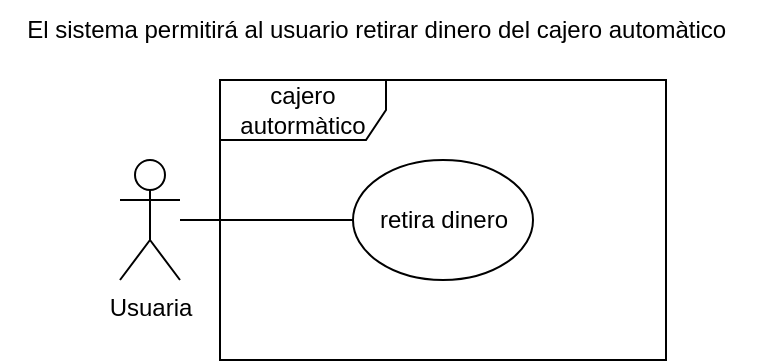 <mxfile version="18.0.6" type="device" pages="7"><diagram id="fpzehztUoAfWYsk-Vlo-" name="Caso de Uso"><mxGraphModel dx="1865" dy="1682" grid="1" gridSize="10" guides="1" tooltips="1" connect="1" arrows="1" fold="1" page="1" pageScale="1" pageWidth="827" pageHeight="1169" math="0" shadow="0"><root><mxCell id="0"/><mxCell id="1" parent="0"/><mxCell id="EDp54ee3-Z7luZrB5_A4-5" value="cajero autormàtico" style="shape=umlFrame;whiteSpace=wrap;html=1;width=83;height=30;" vertex="1" parent="1"><mxGeometry x="-470" y="-680" width="223" height="140" as="geometry"/></mxCell><mxCell id="EDp54ee3-Z7luZrB5_A4-1" value="El sistema permitirá al usuario retirar dinero del cajero automàtico&amp;nbsp;" style="text;html=1;strokeColor=none;fillColor=none;align=center;verticalAlign=middle;whiteSpace=wrap;rounded=0;" vertex="1" parent="1"><mxGeometry x="-580" y="-720" width="380" height="30" as="geometry"/></mxCell><mxCell id="EDp54ee3-Z7luZrB5_A4-2" style="edgeStyle=none;rounded=0;orthogonalLoop=1;jettySize=auto;html=1;endArrow=none;endFill=0;" edge="1" parent="1" source="EDp54ee3-Z7luZrB5_A4-3" target="EDp54ee3-Z7luZrB5_A4-4"><mxGeometry relative="1" as="geometry"><mxPoint x="-400" y="-640" as="targetPoint"/></mxGeometry></mxCell><mxCell id="EDp54ee3-Z7luZrB5_A4-3" value="Usuaria" style="shape=umlActor;verticalLabelPosition=bottom;verticalAlign=top;html=1;" vertex="1" parent="1"><mxGeometry x="-520" y="-640" width="30" height="60" as="geometry"/></mxCell><mxCell id="EDp54ee3-Z7luZrB5_A4-4" value="retira dinero" style="ellipse;whiteSpace=wrap;html=1;" vertex="1" parent="1"><mxGeometry x="-403.5" y="-640" width="90" height="60" as="geometry"/></mxCell></root></mxGraphModel></diagram><diagram name="version 1" id="rR5baljRBu8oN6qF81mz"><mxGraphModel dx="1038" dy="513" grid="1" gridSize="10" guides="1" tooltips="1" connect="1" arrows="1" fold="1" page="1" pageScale="1" pageWidth="827" pageHeight="1169" math="0" shadow="0"><root><mxCell id="1vGGq4K71bJobYvpQGzV-0"/><mxCell id="1vGGq4K71bJobYvpQGzV-1" parent="1vGGq4K71bJobYvpQGzV-0"/><mxCell id="1vGGq4K71bJobYvpQGzV-2" value="" style="ellipse;html=1;shape=endState;fillColor=#000000;strokeColor=#ff0000;" vertex="1" parent="1vGGq4K71bJobYvpQGzV-1"><mxGeometry x="370" y="480" width="30" height="30" as="geometry"/></mxCell><mxCell id="1vGGq4K71bJobYvpQGzV-3" style="edgeStyle=none;rounded=0;orthogonalLoop=1;jettySize=auto;html=1;entryX=0.5;entryY=0;entryDx=0;entryDy=0;" edge="1" parent="1vGGq4K71bJobYvpQGzV-1" source="1vGGq4K71bJobYvpQGzV-4" target="1vGGq4K71bJobYvpQGzV-8"><mxGeometry relative="1" as="geometry"/></mxCell><mxCell id="1vGGq4K71bJobYvpQGzV-4" value="insertar tarjeta" style="html=1;align=center;verticalAlign=top;rounded=1;absoluteArcSize=1;arcSize=10;dashed=0;" vertex="1" parent="1vGGq4K71bJobYvpQGzV-1"><mxGeometry x="315" y="80" width="140" height="40" as="geometry"/></mxCell><mxCell id="1vGGq4K71bJobYvpQGzV-5" style="rounded=0;orthogonalLoop=1;jettySize=auto;html=1;entryX=0.5;entryY=0;entryDx=0;entryDy=0;" edge="1" parent="1vGGq4K71bJobYvpQGzV-1" source="1vGGq4K71bJobYvpQGzV-6" target="1vGGq4K71bJobYvpQGzV-4"><mxGeometry relative="1" as="geometry"/></mxCell><mxCell id="1vGGq4K71bJobYvpQGzV-6" value="" style="ellipse;html=1;shape=startState;fillColor=#000000;strokeColor=#ff0000;" vertex="1" parent="1vGGq4K71bJobYvpQGzV-1"><mxGeometry x="370" y="10" width="30" height="30" as="geometry"/></mxCell><mxCell id="1vGGq4K71bJobYvpQGzV-7" style="edgeStyle=none;rounded=0;orthogonalLoop=1;jettySize=auto;html=1;entryX=0.5;entryY=0;entryDx=0;entryDy=0;" edge="1" parent="1vGGq4K71bJobYvpQGzV-1" source="1vGGq4K71bJobYvpQGzV-8" target="1vGGq4K71bJobYvpQGzV-10"><mxGeometry relative="1" as="geometry"/></mxCell><mxCell id="1vGGq4K71bJobYvpQGzV-8" value="introducir código" style="html=1;align=center;verticalAlign=top;rounded=1;absoluteArcSize=1;arcSize=10;dashed=0;" vertex="1" parent="1vGGq4K71bJobYvpQGzV-1"><mxGeometry x="315" y="170" width="140" height="40" as="geometry"/></mxCell><mxCell id="1vGGq4K71bJobYvpQGzV-9" style="edgeStyle=none;rounded=0;orthogonalLoop=1;jettySize=auto;html=1;entryX=0.5;entryY=0;entryDx=0;entryDy=0;" edge="1" parent="1vGGq4K71bJobYvpQGzV-1" source="1vGGq4K71bJobYvpQGzV-10" target="1vGGq4K71bJobYvpQGzV-12"><mxGeometry relative="1" as="geometry"/></mxCell><mxCell id="1vGGq4K71bJobYvpQGzV-10" value="introducir cantidad" style="html=1;align=center;verticalAlign=top;rounded=1;absoluteArcSize=1;arcSize=10;dashed=0;" vertex="1" parent="1vGGq4K71bJobYvpQGzV-1"><mxGeometry x="315" y="250" width="140" height="40" as="geometry"/></mxCell><mxCell id="1vGGq4K71bJobYvpQGzV-11" style="edgeStyle=none;rounded=0;orthogonalLoop=1;jettySize=auto;html=1;entryX=0.5;entryY=0;entryDx=0;entryDy=0;" edge="1" parent="1vGGq4K71bJobYvpQGzV-1" source="1vGGq4K71bJobYvpQGzV-12" target="1vGGq4K71bJobYvpQGzV-14"><mxGeometry relative="1" as="geometry"/></mxCell><mxCell id="1vGGq4K71bJobYvpQGzV-12" value="retirar tarjeta" style="html=1;align=center;verticalAlign=top;rounded=1;absoluteArcSize=1;arcSize=10;dashed=0;" vertex="1" parent="1vGGq4K71bJobYvpQGzV-1"><mxGeometry x="315" y="330" width="140" height="40" as="geometry"/></mxCell><mxCell id="1vGGq4K71bJobYvpQGzV-13" style="edgeStyle=none;rounded=0;orthogonalLoop=1;jettySize=auto;html=1;" edge="1" parent="1vGGq4K71bJobYvpQGzV-1" source="1vGGq4K71bJobYvpQGzV-14" target="1vGGq4K71bJobYvpQGzV-2"><mxGeometry relative="1" as="geometry"/></mxCell><mxCell id="1vGGq4K71bJobYvpQGzV-14" value="retirar dinero" style="html=1;align=center;verticalAlign=top;rounded=1;absoluteArcSize=1;arcSize=10;dashed=0;" vertex="1" parent="1vGGq4K71bJobYvpQGzV-1"><mxGeometry x="315" y="400" width="140" height="40" as="geometry"/></mxCell><mxCell id="1vGGq4K71bJobYvpQGzV-15" style="edgeStyle=none;rounded=0;orthogonalLoop=1;jettySize=auto;html=1;exitX=0.75;exitY=1;exitDx=0;exitDy=0;" edge="1" parent="1vGGq4K71bJobYvpQGzV-1" source="1vGGq4K71bJobYvpQGzV-14" target="1vGGq4K71bJobYvpQGzV-14"><mxGeometry relative="1" as="geometry"/></mxCell></root></mxGraphModel></diagram><diagram name="version 2" id="TXE75Qc47Zh3K4z3P2RU"><mxGraphModel dx="1038" dy="513" grid="1" gridSize="10" guides="1" tooltips="1" connect="1" arrows="1" fold="1" page="1" pageScale="1" pageWidth="827" pageHeight="1169" math="0" shadow="0"><root><mxCell id="cKbchW92bHPn8lUMDJOb-0"/><mxCell id="cKbchW92bHPn8lUMDJOb-1" parent="cKbchW92bHPn8lUMDJOb-0"/><mxCell id="cKbchW92bHPn8lUMDJOb-2" value="" style="ellipse;html=1;shape=endState;fillColor=#000000;strokeColor=#ff0000;" vertex="1" parent="cKbchW92bHPn8lUMDJOb-1"><mxGeometry x="384" y="690" width="30" height="30" as="geometry"/></mxCell><mxCell id="cKbchW92bHPn8lUMDJOb-3" style="edgeStyle=none;rounded=0;orthogonalLoop=1;jettySize=auto;html=1;entryX=0.5;entryY=0;entryDx=0;entryDy=0;" edge="1" parent="cKbchW92bHPn8lUMDJOb-1" source="cKbchW92bHPn8lUMDJOb-4" target="s9THwHyYohMnMt2oLC_7-0"><mxGeometry relative="1" as="geometry"/></mxCell><mxCell id="cKbchW92bHPn8lUMDJOb-4" value="insertar tarjeta" style="html=1;align=center;verticalAlign=top;rounded=1;absoluteArcSize=1;arcSize=10;dashed=0;" vertex="1" parent="cKbchW92bHPn8lUMDJOb-1"><mxGeometry x="315" y="60" width="140" height="40" as="geometry"/></mxCell><mxCell id="cKbchW92bHPn8lUMDJOb-5" style="rounded=0;orthogonalLoop=1;jettySize=auto;html=1;entryX=0.5;entryY=0;entryDx=0;entryDy=0;" edge="1" parent="cKbchW92bHPn8lUMDJOb-1" source="cKbchW92bHPn8lUMDJOb-6" target="cKbchW92bHPn8lUMDJOb-4"><mxGeometry relative="1" as="geometry"/></mxCell><mxCell id="cKbchW92bHPn8lUMDJOb-6" value="" style="ellipse;html=1;shape=startState;fillColor=#000000;strokeColor=#ff0000;" vertex="1" parent="cKbchW92bHPn8lUMDJOb-1"><mxGeometry x="370" y="10" width="30" height="30" as="geometry"/></mxCell><mxCell id="cKbchW92bHPn8lUMDJOb-7" style="edgeStyle=none;rounded=0;orthogonalLoop=1;jettySize=auto;html=1;entryX=0.5;entryY=0;entryDx=0;entryDy=0;" edge="1" parent="cKbchW92bHPn8lUMDJOb-1" source="cKbchW92bHPn8lUMDJOb-8" target="s9THwHyYohMnMt2oLC_7-5"><mxGeometry relative="1" as="geometry"/></mxCell><mxCell id="cKbchW92bHPn8lUMDJOb-8" value="introducir código" style="html=1;align=center;verticalAlign=top;rounded=1;absoluteArcSize=1;arcSize=10;dashed=0;" vertex="1" parent="cKbchW92bHPn8lUMDJOb-1"><mxGeometry x="330" y="220" width="140" height="40" as="geometry"/></mxCell><mxCell id="s9THwHyYohMnMt2oLC_7-14" style="edgeStyle=orthogonalEdgeStyle;rounded=0;orthogonalLoop=1;jettySize=auto;html=1;entryX=0.5;entryY=0;entryDx=0;entryDy=0;" edge="1" parent="cKbchW92bHPn8lUMDJOb-1" source="cKbchW92bHPn8lUMDJOb-10" target="s9THwHyYohMnMt2oLC_7-12"><mxGeometry relative="1" as="geometry"/></mxCell><mxCell id="cKbchW92bHPn8lUMDJOb-10" value="introducir cantidad" style="html=1;align=center;verticalAlign=top;rounded=1;absoluteArcSize=1;arcSize=10;dashed=0;" vertex="1" parent="cKbchW92bHPn8lUMDJOb-1"><mxGeometry x="330" y="380" width="140" height="40" as="geometry"/></mxCell><mxCell id="cKbchW92bHPn8lUMDJOb-11" style="edgeStyle=none;rounded=0;orthogonalLoop=1;jettySize=auto;html=1;entryX=0.5;entryY=0;entryDx=0;entryDy=0;" edge="1" parent="cKbchW92bHPn8lUMDJOb-1" source="cKbchW92bHPn8lUMDJOb-12" target="cKbchW92bHPn8lUMDJOb-14"><mxGeometry relative="1" as="geometry"/></mxCell><mxCell id="cKbchW92bHPn8lUMDJOb-12" value="retirar tarjeta" style="html=1;align=center;verticalAlign=top;rounded=1;absoluteArcSize=1;arcSize=10;dashed=0;" vertex="1" parent="cKbchW92bHPn8lUMDJOb-1"><mxGeometry x="330" y="560" width="140" height="40" as="geometry"/></mxCell><mxCell id="cKbchW92bHPn8lUMDJOb-13" style="edgeStyle=none;rounded=0;orthogonalLoop=1;jettySize=auto;html=1;" edge="1" parent="cKbchW92bHPn8lUMDJOb-1" source="cKbchW92bHPn8lUMDJOb-14" target="cKbchW92bHPn8lUMDJOb-2"><mxGeometry relative="1" as="geometry"/></mxCell><mxCell id="cKbchW92bHPn8lUMDJOb-14" value="retirar dinero" style="html=1;align=center;verticalAlign=top;rounded=1;absoluteArcSize=1;arcSize=10;dashed=0;" vertex="1" parent="cKbchW92bHPn8lUMDJOb-1"><mxGeometry x="329" y="630" width="140" height="40" as="geometry"/></mxCell><mxCell id="cKbchW92bHPn8lUMDJOb-15" style="edgeStyle=none;rounded=0;orthogonalLoop=1;jettySize=auto;html=1;exitX=0.75;exitY=1;exitDx=0;exitDy=0;" edge="1" parent="cKbchW92bHPn8lUMDJOb-1" source="cKbchW92bHPn8lUMDJOb-14" target="cKbchW92bHPn8lUMDJOb-14"><mxGeometry relative="1" as="geometry"/></mxCell><mxCell id="s9THwHyYohMnMt2oLC_7-1" value="[tarjeta válida]" style="edgeStyle=none;rounded=0;orthogonalLoop=1;jettySize=auto;html=1;entryX=0.389;entryY=-0.015;entryDx=0;entryDy=0;entryPerimeter=0;" edge="1" parent="cKbchW92bHPn8lUMDJOb-1" source="s9THwHyYohMnMt2oLC_7-0" target="cKbchW92bHPn8lUMDJOb-8"><mxGeometry relative="1" as="geometry"/></mxCell><mxCell id="s9THwHyYohMnMt2oLC_7-3" style="edgeStyle=orthogonalEdgeStyle;rounded=0;orthogonalLoop=1;jettySize=auto;html=1;" edge="1" parent="cKbchW92bHPn8lUMDJOb-1" source="s9THwHyYohMnMt2oLC_7-0" target="cKbchW92bHPn8lUMDJOb-2"><mxGeometry relative="1" as="geometry"><Array as="points"><mxPoint x="160" y="150"/><mxPoint x="160" y="710"/></Array></mxGeometry></mxCell><mxCell id="s9THwHyYohMnMt2oLC_7-4" value="[tarjeta inválida]" style="edgeLabel;html=1;align=center;verticalAlign=middle;resizable=0;points=[];" vertex="1" connectable="0" parent="s9THwHyYohMnMt2oLC_7-3"><mxGeometry x="-0.621" y="-1" relative="1" as="geometry"><mxPoint as="offset"/></mxGeometry></mxCell><mxCell id="s9THwHyYohMnMt2oLC_7-0" value="" style="rhombus;whiteSpace=wrap;html=1;" vertex="1" parent="cKbchW92bHPn8lUMDJOb-1"><mxGeometry x="354" y="130" width="60" height="40" as="geometry"/></mxCell><mxCell id="s9THwHyYohMnMt2oLC_7-6" value="[código válido]" style="edgeStyle=orthogonalEdgeStyle;rounded=0;orthogonalLoop=1;jettySize=auto;html=1;entryX=0.5;entryY=0;entryDx=0;entryDy=0;" edge="1" parent="cKbchW92bHPn8lUMDJOb-1" source="s9THwHyYohMnMt2oLC_7-5" target="cKbchW92bHPn8lUMDJOb-10"><mxGeometry relative="1" as="geometry"/></mxCell><mxCell id="s9THwHyYohMnMt2oLC_7-7" style="edgeStyle=orthogonalEdgeStyle;rounded=0;orthogonalLoop=1;jettySize=auto;html=1;" edge="1" parent="cKbchW92bHPn8lUMDJOb-1" source="s9THwHyYohMnMt2oLC_7-5" target="cKbchW92bHPn8lUMDJOb-2"><mxGeometry relative="1" as="geometry"><mxPoint x="220" y="480" as="targetPoint"/><Array as="points"><mxPoint x="200" y="310"/><mxPoint x="200" y="690"/></Array></mxGeometry></mxCell><mxCell id="s9THwHyYohMnMt2oLC_7-9" value="[tercer intento codigo &lt;br&gt;no valido]" style="edgeLabel;html=1;align=center;verticalAlign=middle;resizable=0;points=[];" vertex="1" connectable="0" parent="s9THwHyYohMnMt2oLC_7-7"><mxGeometry x="-0.576" y="2" relative="1" as="geometry"><mxPoint x="59" y="-22" as="offset"/></mxGeometry></mxCell><mxCell id="s9THwHyYohMnMt2oLC_7-10" style="edgeStyle=orthogonalEdgeStyle;rounded=0;orthogonalLoop=1;jettySize=auto;html=1;entryX=1;entryY=0.5;entryDx=0;entryDy=0;" edge="1" parent="cKbchW92bHPn8lUMDJOb-1" source="s9THwHyYohMnMt2oLC_7-5" target="cKbchW92bHPn8lUMDJOb-8"><mxGeometry relative="1" as="geometry"><Array as="points"><mxPoint x="530" y="310"/><mxPoint x="530" y="240"/></Array></mxGeometry></mxCell><mxCell id="s9THwHyYohMnMt2oLC_7-11" value="[primer y segundo intento&lt;br&gt;código no válido]" style="edgeLabel;html=1;align=center;verticalAlign=middle;resizable=0;points=[];" vertex="1" connectable="0" parent="s9THwHyYohMnMt2oLC_7-10"><mxGeometry x="0.076" y="1" relative="1" as="geometry"><mxPoint as="offset"/></mxGeometry></mxCell><mxCell id="s9THwHyYohMnMt2oLC_7-5" value="" style="rhombus;whiteSpace=wrap;html=1;" vertex="1" parent="cKbchW92bHPn8lUMDJOb-1"><mxGeometry x="370" y="290" width="60" height="40" as="geometry"/></mxCell><mxCell id="s9THwHyYohMnMt2oLC_7-15" value="[cantidad diisponible]" style="edgeStyle=orthogonalEdgeStyle;rounded=0;orthogonalLoop=1;jettySize=auto;html=1;entryX=0.5;entryY=0;entryDx=0;entryDy=0;" edge="1" parent="cKbchW92bHPn8lUMDJOb-1" source="s9THwHyYohMnMt2oLC_7-12" target="cKbchW92bHPn8lUMDJOb-12"><mxGeometry relative="1" as="geometry"/></mxCell><mxCell id="s9THwHyYohMnMt2oLC_7-16" style="edgeStyle=orthogonalEdgeStyle;rounded=0;orthogonalLoop=1;jettySize=auto;html=1;entryX=0;entryY=0.5;entryDx=0;entryDy=0;" edge="1" parent="cKbchW92bHPn8lUMDJOb-1" source="s9THwHyYohMnMt2oLC_7-12" target="cKbchW92bHPn8lUMDJOb-10"><mxGeometry relative="1" as="geometry"><Array as="points"><mxPoint x="260" y="470"/><mxPoint x="260" y="400"/></Array></mxGeometry></mxCell><mxCell id="s9THwHyYohMnMt2oLC_7-17" value="[cantidad no&lt;br&gt;disponible]" style="edgeLabel;html=1;align=center;verticalAlign=middle;resizable=0;points=[];" vertex="1" connectable="0" parent="s9THwHyYohMnMt2oLC_7-16"><mxGeometry x="0.074" relative="1" as="geometry"><mxPoint x="40" y="4" as="offset"/></mxGeometry></mxCell><mxCell id="s9THwHyYohMnMt2oLC_7-12" value="" style="rhombus;whiteSpace=wrap;html=1;" vertex="1" parent="cKbchW92bHPn8lUMDJOb-1"><mxGeometry x="370" y="450" width="60" height="40" as="geometry"/></mxCell></root></mxGraphModel></diagram><diagram name="version 3" id="ojbGfon_4gHF3irVbFin"><mxGraphModel dx="1038" dy="513" grid="1" gridSize="10" guides="1" tooltips="1" connect="1" arrows="1" fold="1" page="1" pageScale="1" pageWidth="827" pageHeight="1169" math="0" shadow="0"><root><mxCell id="4bNLMdwmFfb4vi1KHj9h-0"/><mxCell id="4bNLMdwmFfb4vi1KHj9h-1" parent="4bNLMdwmFfb4vi1KHj9h-0"/><mxCell id="4bNLMdwmFfb4vi1KHj9h-2" value="" style="ellipse;html=1;shape=endState;fillColor=#000000;strokeColor=#ff0000;" vertex="1" parent="4bNLMdwmFfb4vi1KHj9h-1"><mxGeometry x="489" y="710" width="30" height="30" as="geometry"/></mxCell><mxCell id="4bNLMdwmFfb4vi1KHj9h-3" style="edgeStyle=none;rounded=0;orthogonalLoop=1;jettySize=auto;html=1;entryX=0.5;entryY=0;entryDx=0;entryDy=0;" edge="1" parent="4bNLMdwmFfb4vi1KHj9h-1" source="4bNLMdwmFfb4vi1KHj9h-4" target="4bNLMdwmFfb4vi1KHj9h-19"><mxGeometry relative="1" as="geometry"/></mxCell><mxCell id="4bNLMdwmFfb4vi1KHj9h-4" value="insertar tarjeta" style="html=1;align=center;verticalAlign=top;rounded=1;absoluteArcSize=1;arcSize=10;dashed=0;" vertex="1" parent="4bNLMdwmFfb4vi1KHj9h-1"><mxGeometry x="420" y="80" width="140" height="40" as="geometry"/></mxCell><mxCell id="4bNLMdwmFfb4vi1KHj9h-5" style="rounded=0;orthogonalLoop=1;jettySize=auto;html=1;entryX=0.5;entryY=0;entryDx=0;entryDy=0;" edge="1" parent="4bNLMdwmFfb4vi1KHj9h-1" source="4bNLMdwmFfb4vi1KHj9h-6" target="4bNLMdwmFfb4vi1KHj9h-4"><mxGeometry relative="1" as="geometry"/></mxCell><mxCell id="4bNLMdwmFfb4vi1KHj9h-6" value="" style="ellipse;html=1;shape=startState;fillColor=#000000;strokeColor=#ff0000;" vertex="1" parent="4bNLMdwmFfb4vi1KHj9h-1"><mxGeometry x="475" y="30" width="30" height="30" as="geometry"/></mxCell><mxCell id="4bNLMdwmFfb4vi1KHj9h-7" style="edgeStyle=none;rounded=0;orthogonalLoop=1;jettySize=auto;html=1;entryX=0.5;entryY=0;entryDx=0;entryDy=0;" edge="1" parent="4bNLMdwmFfb4vi1KHj9h-1" source="4bNLMdwmFfb4vi1KHj9h-8" target="4bNLMdwmFfb4vi1KHj9h-25"><mxGeometry relative="1" as="geometry"/></mxCell><mxCell id="4bNLMdwmFfb4vi1KHj9h-8" value="introducir código" style="html=1;align=center;verticalAlign=top;rounded=1;absoluteArcSize=1;arcSize=10;dashed=0;" vertex="1" parent="4bNLMdwmFfb4vi1KHj9h-1"><mxGeometry x="435" y="240" width="140" height="40" as="geometry"/></mxCell><mxCell id="4bNLMdwmFfb4vi1KHj9h-9" style="edgeStyle=orthogonalEdgeStyle;rounded=0;orthogonalLoop=1;jettySize=auto;html=1;entryX=0.5;entryY=0;entryDx=0;entryDy=0;" edge="1" parent="4bNLMdwmFfb4vi1KHj9h-1" source="4bNLMdwmFfb4vi1KHj9h-10" target="4bNLMdwmFfb4vi1KHj9h-29"><mxGeometry relative="1" as="geometry"/></mxCell><mxCell id="4bNLMdwmFfb4vi1KHj9h-10" value="introducir cantidad" style="html=1;align=center;verticalAlign=top;rounded=1;absoluteArcSize=1;arcSize=10;dashed=0;" vertex="1" parent="4bNLMdwmFfb4vi1KHj9h-1"><mxGeometry x="435" y="400" width="140" height="40" as="geometry"/></mxCell><mxCell id="4bNLMdwmFfb4vi1KHj9h-11" style="edgeStyle=none;rounded=0;orthogonalLoop=1;jettySize=auto;html=1;entryX=0.5;entryY=0;entryDx=0;entryDy=0;" edge="1" parent="4bNLMdwmFfb4vi1KHj9h-1" source="4bNLMdwmFfb4vi1KHj9h-12" target="4bNLMdwmFfb4vi1KHj9h-14"><mxGeometry relative="1" as="geometry"/></mxCell><mxCell id="4bNLMdwmFfb4vi1KHj9h-12" value="retirar tarjeta" style="html=1;align=center;verticalAlign=top;rounded=1;absoluteArcSize=1;arcSize=10;dashed=0;" vertex="1" parent="4bNLMdwmFfb4vi1KHj9h-1"><mxGeometry x="435" y="580" width="140" height="40" as="geometry"/></mxCell><mxCell id="4bNLMdwmFfb4vi1KHj9h-13" style="edgeStyle=none;rounded=0;orthogonalLoop=1;jettySize=auto;html=1;" edge="1" parent="4bNLMdwmFfb4vi1KHj9h-1" source="4bNLMdwmFfb4vi1KHj9h-14" target="4bNLMdwmFfb4vi1KHj9h-2"><mxGeometry relative="1" as="geometry"/></mxCell><mxCell id="4bNLMdwmFfb4vi1KHj9h-14" value="retirar dinero" style="html=1;align=center;verticalAlign=top;rounded=1;absoluteArcSize=1;arcSize=10;dashed=0;" vertex="1" parent="4bNLMdwmFfb4vi1KHj9h-1"><mxGeometry x="434" y="650" width="140" height="40" as="geometry"/></mxCell><mxCell id="4bNLMdwmFfb4vi1KHj9h-15" style="edgeStyle=none;rounded=0;orthogonalLoop=1;jettySize=auto;html=1;exitX=0.75;exitY=1;exitDx=0;exitDy=0;" edge="1" parent="4bNLMdwmFfb4vi1KHj9h-1" source="4bNLMdwmFfb4vi1KHj9h-14" target="4bNLMdwmFfb4vi1KHj9h-14"><mxGeometry relative="1" as="geometry"/></mxCell><mxCell id="4bNLMdwmFfb4vi1KHj9h-16" value="[tarjeta válida]" style="edgeStyle=none;rounded=0;orthogonalLoop=1;jettySize=auto;html=1;entryX=0.389;entryY=-0.015;entryDx=0;entryDy=0;entryPerimeter=0;" edge="1" parent="4bNLMdwmFfb4vi1KHj9h-1" source="4bNLMdwmFfb4vi1KHj9h-19" target="4bNLMdwmFfb4vi1KHj9h-8"><mxGeometry relative="1" as="geometry"/></mxCell><mxCell id="4bNLMdwmFfb4vi1KHj9h-17" style="edgeStyle=orthogonalEdgeStyle;rounded=0;orthogonalLoop=1;jettySize=auto;html=1;entryX=0.502;entryY=0.43;entryDx=0;entryDy=0;entryPerimeter=0;" edge="1" parent="4bNLMdwmFfb4vi1KHj9h-1" source="4bNLMdwmFfb4vi1KHj9h-19" target="_5KhJQEVxnPIFNJp8zGD-0"><mxGeometry relative="1" as="geometry"><mxPoint x="195" y="170" as="targetPoint"/><Array as="points"/></mxGeometry></mxCell><mxCell id="4bNLMdwmFfb4vi1KHj9h-18" value="[tarjeta inválida]" style="edgeLabel;html=1;align=center;verticalAlign=middle;resizable=0;points=[];" vertex="1" connectable="0" parent="4bNLMdwmFfb4vi1KHj9h-17"><mxGeometry x="-0.621" y="-1" relative="1" as="geometry"><mxPoint x="-29" y="1" as="offset"/></mxGeometry></mxCell><mxCell id="4bNLMdwmFfb4vi1KHj9h-19" value="" style="rhombus;whiteSpace=wrap;html=1;" vertex="1" parent="4bNLMdwmFfb4vi1KHj9h-1"><mxGeometry x="459" y="150" width="60" height="40" as="geometry"/></mxCell><mxCell id="4bNLMdwmFfb4vi1KHj9h-20" value="[código válido]" style="edgeStyle=orthogonalEdgeStyle;rounded=0;orthogonalLoop=1;jettySize=auto;html=1;entryX=0.5;entryY=0;entryDx=0;entryDy=0;" edge="1" parent="4bNLMdwmFfb4vi1KHj9h-1" source="4bNLMdwmFfb4vi1KHj9h-25" target="4bNLMdwmFfb4vi1KHj9h-10"><mxGeometry x="-0.2" y="20" relative="1" as="geometry"><mxPoint as="offset"/></mxGeometry></mxCell><mxCell id="4bNLMdwmFfb4vi1KHj9h-21" style="edgeStyle=orthogonalEdgeStyle;rounded=0;orthogonalLoop=1;jettySize=auto;html=1;" edge="1" parent="4bNLMdwmFfb4vi1KHj9h-1" source="4bNLMdwmFfb4vi1KHj9h-25" target="4bNLMdwmFfb4vi1KHj9h-2"><mxGeometry relative="1" as="geometry"><mxPoint x="325" y="500" as="targetPoint"/><Array as="points"><mxPoint x="335" y="330"/><mxPoint x="335" y="710"/></Array></mxGeometry></mxCell><mxCell id="4bNLMdwmFfb4vi1KHj9h-22" value="[tercer intento codigo &lt;br&gt;no valido]" style="edgeLabel;html=1;align=center;verticalAlign=middle;resizable=0;points=[];" vertex="1" connectable="0" parent="4bNLMdwmFfb4vi1KHj9h-21"><mxGeometry x="-0.576" y="2" relative="1" as="geometry"><mxPoint x="64" y="-22" as="offset"/></mxGeometry></mxCell><mxCell id="4bNLMdwmFfb4vi1KHj9h-23" style="edgeStyle=orthogonalEdgeStyle;rounded=0;orthogonalLoop=1;jettySize=auto;html=1;entryX=1;entryY=0.5;entryDx=0;entryDy=0;" edge="1" parent="4bNLMdwmFfb4vi1KHj9h-1" source="4bNLMdwmFfb4vi1KHj9h-25" target="4bNLMdwmFfb4vi1KHj9h-8"><mxGeometry relative="1" as="geometry"><Array as="points"><mxPoint x="635" y="330"/><mxPoint x="635" y="260"/></Array></mxGeometry></mxCell><mxCell id="4bNLMdwmFfb4vi1KHj9h-24" value="[primer y segundo intento&lt;br&gt;código no válido]" style="edgeLabel;html=1;align=center;verticalAlign=middle;resizable=0;points=[];" vertex="1" connectable="0" parent="4bNLMdwmFfb4vi1KHj9h-23"><mxGeometry x="0.076" y="1" relative="1" as="geometry"><mxPoint as="offset"/></mxGeometry></mxCell><mxCell id="4bNLMdwmFfb4vi1KHj9h-25" value="" style="rhombus;whiteSpace=wrap;html=1;" vertex="1" parent="4bNLMdwmFfb4vi1KHj9h-1"><mxGeometry x="475" y="310" width="60" height="40" as="geometry"/></mxCell><mxCell id="4bNLMdwmFfb4vi1KHj9h-26" value="[cantidad diisponible]" style="edgeStyle=orthogonalEdgeStyle;rounded=0;orthogonalLoop=1;jettySize=auto;html=1;entryX=0.5;entryY=0;entryDx=0;entryDy=0;" edge="1" parent="4bNLMdwmFfb4vi1KHj9h-1" source="4bNLMdwmFfb4vi1KHj9h-29" target="4bNLMdwmFfb4vi1KHj9h-12"><mxGeometry relative="1" as="geometry"/></mxCell><mxCell id="4bNLMdwmFfb4vi1KHj9h-27" style="edgeStyle=orthogonalEdgeStyle;rounded=0;orthogonalLoop=1;jettySize=auto;html=1;entryX=0;entryY=0.5;entryDx=0;entryDy=0;" edge="1" parent="4bNLMdwmFfb4vi1KHj9h-1" source="4bNLMdwmFfb4vi1KHj9h-29" target="4bNLMdwmFfb4vi1KHj9h-10"><mxGeometry relative="1" as="geometry"><Array as="points"><mxPoint x="365" y="490"/><mxPoint x="365" y="420"/></Array></mxGeometry></mxCell><mxCell id="4bNLMdwmFfb4vi1KHj9h-28" value="[cantidad no&lt;br&gt;disponible]" style="edgeLabel;html=1;align=center;verticalAlign=middle;resizable=0;points=[];" vertex="1" connectable="0" parent="4bNLMdwmFfb4vi1KHj9h-27"><mxGeometry x="0.074" relative="1" as="geometry"><mxPoint x="55" y="4" as="offset"/></mxGeometry></mxCell><mxCell id="4bNLMdwmFfb4vi1KHj9h-29" value="" style="rhombus;whiteSpace=wrap;html=1;" vertex="1" parent="4bNLMdwmFfb4vi1KHj9h-1"><mxGeometry x="475" y="470" width="60" height="40" as="geometry"/></mxCell><mxCell id="_5KhJQEVxnPIFNJp8zGD-6" value="" style="rounded=0;orthogonalLoop=1;jettySize=auto;html=1;entryX=1;entryY=0.5;entryDx=0;entryDy=0;exitX=0.831;exitY=0.37;exitDx=0;exitDy=0;exitPerimeter=0;" edge="1" parent="4bNLMdwmFfb4vi1KHj9h-1" source="_5KhJQEVxnPIFNJp8zGD-0" target="_5KhJQEVxnPIFNJp8zGD-1"><mxGeometry relative="1" as="geometry"><mxPoint x="217.5" y="170" as="targetPoint"/></mxGeometry></mxCell><mxCell id="_5KhJQEVxnPIFNJp8zGD-7" style="rounded=0;orthogonalLoop=1;jettySize=auto;html=1;entryX=1;entryY=0.5;entryDx=0;entryDy=0;exitX=0.081;exitY=0.27;exitDx=0;exitDy=0;exitPerimeter=0;" edge="1" parent="4bNLMdwmFfb4vi1KHj9h-1" source="_5KhJQEVxnPIFNJp8zGD-0" target="_5KhJQEVxnPIFNJp8zGD-2"><mxGeometry relative="1" as="geometry"/></mxCell><mxCell id="_5KhJQEVxnPIFNJp8zGD-0" value="" style="shape=line;html=1;strokeWidth=6;strokeColor=#ff0000;rotation=-90;" vertex="1" parent="4bNLMdwmFfb4vi1KHj9h-1"><mxGeometry x="285" y="165" width="95" height="10" as="geometry"/></mxCell><mxCell id="_5KhJQEVxnPIFNJp8zGD-9" style="edgeStyle=none;rounded=0;orthogonalLoop=1;jettySize=auto;html=1;entryX=0.831;entryY=0.63;entryDx=0;entryDy=0;entryPerimeter=0;" edge="1" parent="4bNLMdwmFfb4vi1KHj9h-1" source="_5KhJQEVxnPIFNJp8zGD-1" target="_5KhJQEVxnPIFNJp8zGD-8"><mxGeometry relative="1" as="geometry"/></mxCell><mxCell id="_5KhJQEVxnPIFNJp8zGD-1" value="muestra msj tarjeta &lt;br&gt;no válida" style="html=1;align=center;verticalAlign=top;rounded=1;absoluteArcSize=1;arcSize=17;dashed=0;" vertex="1" parent="4bNLMdwmFfb4vi1KHj9h-1"><mxGeometry x="135" y="120" width="140" height="40" as="geometry"/></mxCell><mxCell id="_5KhJQEVxnPIFNJp8zGD-10" style="edgeStyle=none;rounded=0;orthogonalLoop=1;jettySize=auto;html=1;entryX=0.081;entryY=0.63;entryDx=0;entryDy=0;entryPerimeter=0;" edge="1" parent="4bNLMdwmFfb4vi1KHj9h-1" source="_5KhJQEVxnPIFNJp8zGD-2" target="_5KhJQEVxnPIFNJp8zGD-8"><mxGeometry relative="1" as="geometry"/></mxCell><mxCell id="_5KhJQEVxnPIFNJp8zGD-2" value="expulsar la tarjeta" style="html=1;align=center;verticalAlign=top;rounded=1;absoluteArcSize=1;arcSize=10;dashed=0;" vertex="1" parent="4bNLMdwmFfb4vi1KHj9h-1"><mxGeometry x="135" y="190" width="140" height="40" as="geometry"/></mxCell><mxCell id="_5KhJQEVxnPIFNJp8zGD-11" style="edgeStyle=none;rounded=0;orthogonalLoop=1;jettySize=auto;html=1;entryX=0;entryY=0.5;entryDx=0;entryDy=0;" edge="1" parent="4bNLMdwmFfb4vi1KHj9h-1" source="_5KhJQEVxnPIFNJp8zGD-8" target="4bNLMdwmFfb4vi1KHj9h-2"><mxGeometry relative="1" as="geometry"><Array as="points"><mxPoint x="65" y="170"/><mxPoint x="65" y="725"/></Array></mxGeometry></mxCell><mxCell id="_5KhJQEVxnPIFNJp8zGD-8" value="" style="shape=line;html=1;strokeWidth=6;strokeColor=#ff0000;rotation=-90;" vertex="1" parent="4bNLMdwmFfb4vi1KHj9h-1"><mxGeometry x="40" y="165" width="95" height="10" as="geometry"/></mxCell></root></mxGraphModel></diagram><diagram name="version 4" id="fpLs0UrH6FwjKQQwQy3v"><mxGraphModel dx="1865" dy="513" grid="1" gridSize="10" guides="1" tooltips="1" connect="1" arrows="1" fold="1" page="1" pageScale="1" pageWidth="827" pageHeight="1169" math="0" shadow="0"><root><mxCell id="8xmb39JeEXg8e6DkavtB-0"/><mxCell id="8xmb39JeEXg8e6DkavtB-1" parent="8xmb39JeEXg8e6DkavtB-0"/><mxCell id="1oI8KwlpnLUcVrjlExCY-7" value="introducir cantidad" style="html=1;align=center;verticalAlign=top;rounded=1;absoluteArcSize=1;arcSize=10;dashed=0;" vertex="1" parent="8xmb39JeEXg8e6DkavtB-1"><mxGeometry x="-260" y="330" width="240" height="260" as="geometry"/></mxCell><mxCell id="1oI8KwlpnLUcVrjlExCY-1" value="tarjeta expulsada" style="html=1;align=center;verticalAlign=top;rounded=1;absoluteArcSize=1;arcSize=10;dashed=0;" vertex="1" parent="8xmb39JeEXg8e6DkavtB-1"><mxGeometry x="-390" y="130" width="370" height="150" as="geometry"/></mxCell><mxCell id="8xmb39JeEXg8e6DkavtB-2" value="" style="ellipse;html=1;shape=endState;fillColor=#000000;strokeColor=#ff0000;" vertex="1" parent="8xmb39JeEXg8e6DkavtB-1"><mxGeometry x="384" y="610" width="30" height="30" as="geometry"/></mxCell><mxCell id="8xmb39JeEXg8e6DkavtB-3" style="edgeStyle=none;rounded=0;orthogonalLoop=1;jettySize=auto;html=1;entryX=0.5;entryY=0;entryDx=0;entryDy=0;" edge="1" parent="8xmb39JeEXg8e6DkavtB-1" source="8xmb39JeEXg8e6DkavtB-4" target="8xmb39JeEXg8e6DkavtB-19"><mxGeometry relative="1" as="geometry"/></mxCell><mxCell id="8xmb39JeEXg8e6DkavtB-4" value="insertar tarjeta" style="html=1;align=center;verticalAlign=top;rounded=1;absoluteArcSize=1;arcSize=10;dashed=0;" vertex="1" parent="8xmb39JeEXg8e6DkavtB-1"><mxGeometry x="315" y="60" width="140" height="40" as="geometry"/></mxCell><mxCell id="8xmb39JeEXg8e6DkavtB-5" style="rounded=0;orthogonalLoop=1;jettySize=auto;html=1;entryX=0.5;entryY=0;entryDx=0;entryDy=0;" edge="1" parent="8xmb39JeEXg8e6DkavtB-1" source="8xmb39JeEXg8e6DkavtB-6" target="8xmb39JeEXg8e6DkavtB-4"><mxGeometry relative="1" as="geometry"/></mxCell><mxCell id="8xmb39JeEXg8e6DkavtB-6" value="" style="ellipse;html=1;shape=startState;fillColor=#000000;strokeColor=#ff0000;" vertex="1" parent="8xmb39JeEXg8e6DkavtB-1"><mxGeometry x="370" y="10" width="30" height="30" as="geometry"/></mxCell><mxCell id="8xmb39JeEXg8e6DkavtB-7" style="edgeStyle=none;rounded=0;orthogonalLoop=1;jettySize=auto;html=1;entryX=0.5;entryY=0;entryDx=0;entryDy=0;" edge="1" parent="8xmb39JeEXg8e6DkavtB-1" source="8xmb39JeEXg8e6DkavtB-8" target="8xmb39JeEXg8e6DkavtB-25"><mxGeometry relative="1" as="geometry"/></mxCell><mxCell id="8xmb39JeEXg8e6DkavtB-8" value="introducir código" style="html=1;align=center;verticalAlign=top;rounded=1;absoluteArcSize=1;arcSize=10;dashed=0;" vertex="1" parent="8xmb39JeEXg8e6DkavtB-1"><mxGeometry x="330" y="220" width="140" height="40" as="geometry"/></mxCell><mxCell id="8xmb39JeEXg8e6DkavtB-9" style="edgeStyle=orthogonalEdgeStyle;rounded=0;orthogonalLoop=1;jettySize=auto;html=1;entryX=0.5;entryY=0;entryDx=0;entryDy=0;" edge="1" parent="8xmb39JeEXg8e6DkavtB-1" source="8xmb39JeEXg8e6DkavtB-10" target="8xmb39JeEXg8e6DkavtB-29"><mxGeometry relative="1" as="geometry"/></mxCell><mxCell id="8xmb39JeEXg8e6DkavtB-10" value="introducir cantidad" style="html=1;align=center;verticalAlign=top;rounded=1;absoluteArcSize=1;arcSize=10;dashed=0;" vertex="1" parent="8xmb39JeEXg8e6DkavtB-1"><mxGeometry x="-180" y="410" width="140" height="40" as="geometry"/></mxCell><mxCell id="8xmb39JeEXg8e6DkavtB-11" style="edgeStyle=none;rounded=0;orthogonalLoop=1;jettySize=auto;html=1;entryX=0.5;entryY=0;entryDx=0;entryDy=0;" edge="1" parent="8xmb39JeEXg8e6DkavtB-1" source="8xmb39JeEXg8e6DkavtB-12" target="8xmb39JeEXg8e6DkavtB-14"><mxGeometry relative="1" as="geometry"/></mxCell><mxCell id="8xmb39JeEXg8e6DkavtB-12" value="retirar tarjeta" style="html=1;align=center;verticalAlign=top;rounded=1;absoluteArcSize=1;arcSize=10;dashed=0;" vertex="1" parent="8xmb39JeEXg8e6DkavtB-1"><mxGeometry x="329" y="480" width="140" height="40" as="geometry"/></mxCell><mxCell id="8xmb39JeEXg8e6DkavtB-13" style="edgeStyle=none;rounded=0;orthogonalLoop=1;jettySize=auto;html=1;" edge="1" parent="8xmb39JeEXg8e6DkavtB-1" source="8xmb39JeEXg8e6DkavtB-14" target="8xmb39JeEXg8e6DkavtB-2"><mxGeometry relative="1" as="geometry"/></mxCell><mxCell id="8xmb39JeEXg8e6DkavtB-14" value="retirar dinero" style="html=1;align=center;verticalAlign=top;rounded=1;absoluteArcSize=1;arcSize=10;dashed=0;" vertex="1" parent="8xmb39JeEXg8e6DkavtB-1"><mxGeometry x="329" y="545" width="140" height="40" as="geometry"/></mxCell><mxCell id="8xmb39JeEXg8e6DkavtB-15" style="edgeStyle=none;rounded=0;orthogonalLoop=1;jettySize=auto;html=1;exitX=0.75;exitY=1;exitDx=0;exitDy=0;" edge="1" parent="8xmb39JeEXg8e6DkavtB-1" source="8xmb39JeEXg8e6DkavtB-14" target="8xmb39JeEXg8e6DkavtB-14"><mxGeometry relative="1" as="geometry"/></mxCell><mxCell id="8xmb39JeEXg8e6DkavtB-16" value="[tarjeta válida]" style="edgeStyle=none;rounded=0;orthogonalLoop=1;jettySize=auto;html=1;entryX=0.389;entryY=-0.015;entryDx=0;entryDy=0;entryPerimeter=0;" edge="1" parent="8xmb39JeEXg8e6DkavtB-1" source="8xmb39JeEXg8e6DkavtB-19" target="8xmb39JeEXg8e6DkavtB-8"><mxGeometry relative="1" as="geometry"/></mxCell><mxCell id="8xmb39JeEXg8e6DkavtB-17" style="edgeStyle=orthogonalEdgeStyle;rounded=0;orthogonalLoop=1;jettySize=auto;html=1;" edge="1" parent="8xmb39JeEXg8e6DkavtB-1" source="8xmb39JeEXg8e6DkavtB-19" target="1oI8KwlpnLUcVrjlExCY-0"><mxGeometry relative="1" as="geometry"><mxPoint x="10" y="150" as="targetPoint"/><Array as="points"/></mxGeometry></mxCell><mxCell id="8xmb39JeEXg8e6DkavtB-18" value="[tarjeta inválida]" style="edgeLabel;html=1;align=center;verticalAlign=middle;resizable=0;points=[];" vertex="1" connectable="0" parent="8xmb39JeEXg8e6DkavtB-17"><mxGeometry x="-0.621" y="-1" relative="1" as="geometry"><mxPoint x="-29" y="1" as="offset"/></mxGeometry></mxCell><mxCell id="8xmb39JeEXg8e6DkavtB-19" value="" style="rhombus;whiteSpace=wrap;html=1;" vertex="1" parent="8xmb39JeEXg8e6DkavtB-1"><mxGeometry x="354" y="130" width="60" height="40" as="geometry"/></mxCell><mxCell id="8xmb39JeEXg8e6DkavtB-20" value="[código válido]" style="edgeStyle=orthogonalEdgeStyle;rounded=0;orthogonalLoop=1;jettySize=auto;html=1;entryX=0.505;entryY=0.083;entryDx=0;entryDy=0;entryPerimeter=0;" edge="1" parent="8xmb39JeEXg8e6DkavtB-1" source="8xmb39JeEXg8e6DkavtB-25" target="1oI8KwlpnLUcVrjlExCY-8"><mxGeometry relative="1" as="geometry"/></mxCell><mxCell id="8xmb39JeEXg8e6DkavtB-21" style="edgeStyle=orthogonalEdgeStyle;rounded=0;orthogonalLoop=1;jettySize=auto;html=1;exitX=0;exitY=0.5;exitDx=0;exitDy=0;" edge="1" parent="8xmb39JeEXg8e6DkavtB-1" source="8xmb39JeEXg8e6DkavtB-25" target="8xmb39JeEXg8e6DkavtB-2"><mxGeometry relative="1" as="geometry"><mxPoint x="220" y="480" as="targetPoint"/><Array as="points"><mxPoint x="270" y="330"/><mxPoint x="270" y="610"/></Array></mxGeometry></mxCell><mxCell id="8xmb39JeEXg8e6DkavtB-22" value="[tercer intento codigo &lt;br&gt;no valido]" style="edgeLabel;html=1;align=center;verticalAlign=middle;resizable=0;points=[];" vertex="1" connectable="0" parent="8xmb39JeEXg8e6DkavtB-21"><mxGeometry x="-0.576" y="2" relative="1" as="geometry"><mxPoint x="32" y="-28" as="offset"/></mxGeometry></mxCell><mxCell id="8xmb39JeEXg8e6DkavtB-23" style="edgeStyle=orthogonalEdgeStyle;rounded=0;orthogonalLoop=1;jettySize=auto;html=1;entryX=1;entryY=0.5;entryDx=0;entryDy=0;" edge="1" parent="8xmb39JeEXg8e6DkavtB-1" source="8xmb39JeEXg8e6DkavtB-25" target="8xmb39JeEXg8e6DkavtB-8"><mxGeometry relative="1" as="geometry"><Array as="points"><mxPoint x="530" y="330"/><mxPoint x="530" y="240"/></Array></mxGeometry></mxCell><mxCell id="8xmb39JeEXg8e6DkavtB-24" value="[primer y segundo intento&lt;br&gt;código no válido]" style="edgeLabel;html=1;align=center;verticalAlign=middle;resizable=0;points=[];" vertex="1" connectable="0" parent="8xmb39JeEXg8e6DkavtB-23"><mxGeometry x="0.076" y="1" relative="1" as="geometry"><mxPoint y="-10" as="offset"/></mxGeometry></mxCell><mxCell id="8xmb39JeEXg8e6DkavtB-25" value="" style="rhombus;whiteSpace=wrap;html=1;" vertex="1" parent="8xmb39JeEXg8e6DkavtB-1"><mxGeometry x="370" y="310" width="60" height="40" as="geometry"/></mxCell><mxCell id="8xmb39JeEXg8e6DkavtB-26" value="[cantidad diisponible]" style="edgeStyle=orthogonalEdgeStyle;rounded=0;orthogonalLoop=1;jettySize=auto;html=1;" edge="1" parent="8xmb39JeEXg8e6DkavtB-1" source="8xmb39JeEXg8e6DkavtB-29"><mxGeometry relative="1" as="geometry"><mxPoint x="-110" y="550" as="targetPoint"/><Array as="points"><mxPoint x="-110" y="550"/></Array></mxGeometry></mxCell><mxCell id="8xmb39JeEXg8e6DkavtB-27" style="edgeStyle=orthogonalEdgeStyle;rounded=0;orthogonalLoop=1;jettySize=auto;html=1;entryX=0;entryY=0.5;entryDx=0;entryDy=0;" edge="1" parent="8xmb39JeEXg8e6DkavtB-1" source="8xmb39JeEXg8e6DkavtB-29" target="8xmb39JeEXg8e6DkavtB-10"><mxGeometry relative="1" as="geometry"><Array as="points"><mxPoint x="-232" y="490"/><mxPoint x="-232" y="430"/></Array></mxGeometry></mxCell><mxCell id="8xmb39JeEXg8e6DkavtB-28" value="[cantidad no&lt;br&gt;disponible]" style="edgeLabel;html=1;align=center;verticalAlign=middle;resizable=0;points=[];" vertex="1" connectable="0" parent="8xmb39JeEXg8e6DkavtB-27"><mxGeometry x="0.074" relative="1" as="geometry"><mxPoint x="42" y="-4" as="offset"/></mxGeometry></mxCell><mxCell id="8xmb39JeEXg8e6DkavtB-29" value="" style="rhombus;whiteSpace=wrap;html=1;" vertex="1" parent="8xmb39JeEXg8e6DkavtB-1"><mxGeometry x="-140" y="470" width="60" height="40" as="geometry"/></mxCell><mxCell id="8xmb39JeEXg8e6DkavtB-30" value="" style="rounded=0;orthogonalLoop=1;jettySize=auto;html=1;entryX=1;entryY=0.5;entryDx=0;entryDy=0;exitX=0.75;exitY=0.5;exitDx=0;exitDy=0;exitPerimeter=0;" edge="1" parent="8xmb39JeEXg8e6DkavtB-1" source="8xmb39JeEXg8e6DkavtB-32" target="8xmb39JeEXg8e6DkavtB-34"><mxGeometry relative="1" as="geometry"><mxPoint x="182.5" y="200" as="targetPoint"/></mxGeometry></mxCell><mxCell id="8xmb39JeEXg8e6DkavtB-31" style="rounded=0;orthogonalLoop=1;jettySize=auto;html=1;entryX=1;entryY=0.5;entryDx=0;entryDy=0;" edge="1" parent="8xmb39JeEXg8e6DkavtB-1" target="8xmb39JeEXg8e6DkavtB-36"><mxGeometry relative="1" as="geometry"><mxPoint x="-85" y="240" as="sourcePoint"/></mxGeometry></mxCell><mxCell id="8xmb39JeEXg8e6DkavtB-32" value="" style="shape=line;html=1;strokeWidth=6;strokeColor=#ff0000;rotation=-90;" vertex="1" parent="8xmb39JeEXg8e6DkavtB-1"><mxGeometry x="-130" y="210" width="95" height="10" as="geometry"/></mxCell><mxCell id="8xmb39JeEXg8e6DkavtB-33" style="edgeStyle=none;rounded=0;orthogonalLoop=1;jettySize=auto;html=1;entryX=0.75;entryY=0.5;entryDx=0;entryDy=0;entryPerimeter=0;" edge="1" parent="8xmb39JeEXg8e6DkavtB-1" source="8xmb39JeEXg8e6DkavtB-34" target="8xmb39JeEXg8e6DkavtB-38"><mxGeometry relative="1" as="geometry"/></mxCell><mxCell id="8xmb39JeEXg8e6DkavtB-34" value="muestra msj tarjeta &lt;br&gt;no válida" style="html=1;align=center;verticalAlign=top;rounded=1;absoluteArcSize=1;arcSize=17;dashed=0;" vertex="1" parent="8xmb39JeEXg8e6DkavtB-1"><mxGeometry x="-270" y="170" width="140" height="40" as="geometry"/></mxCell><mxCell id="8xmb39JeEXg8e6DkavtB-35" style="edgeStyle=none;rounded=0;orthogonalLoop=1;jettySize=auto;html=1;entryX=0.25;entryY=0.5;entryDx=0;entryDy=0;entryPerimeter=0;" edge="1" parent="8xmb39JeEXg8e6DkavtB-1" source="8xmb39JeEXg8e6DkavtB-36" target="8xmb39JeEXg8e6DkavtB-38"><mxGeometry relative="1" as="geometry"/></mxCell><mxCell id="8xmb39JeEXg8e6DkavtB-36" value="expulsar la tarjeta" style="html=1;align=center;verticalAlign=top;rounded=1;absoluteArcSize=1;arcSize=10;dashed=0;" vertex="1" parent="8xmb39JeEXg8e6DkavtB-1"><mxGeometry x="-270" y="220" width="140" height="40" as="geometry"/></mxCell><mxCell id="1oI8KwlpnLUcVrjlExCY-5" style="edgeStyle=none;rounded=0;orthogonalLoop=1;jettySize=auto;html=1;" edge="1" parent="8xmb39JeEXg8e6DkavtB-1" source="8xmb39JeEXg8e6DkavtB-38" target="1oI8KwlpnLUcVrjlExCY-4"><mxGeometry relative="1" as="geometry"/></mxCell><mxCell id="8xmb39JeEXg8e6DkavtB-38" value="" style="shape=line;html=1;strokeWidth=6;strokeColor=#ff0000;rotation=-90;" vertex="1" parent="8xmb39JeEXg8e6DkavtB-1"><mxGeometry x="-360" y="210" width="95" height="10" as="geometry"/></mxCell><mxCell id="1oI8KwlpnLUcVrjlExCY-6" style="edgeStyle=none;rounded=0;orthogonalLoop=1;jettySize=auto;html=1;entryX=0;entryY=0.5;entryDx=0;entryDy=0;" edge="1" parent="8xmb39JeEXg8e6DkavtB-1" source="1oI8KwlpnLUcVrjlExCY-0" target="8xmb39JeEXg8e6DkavtB-2"><mxGeometry relative="1" as="geometry"><Array as="points"><mxPoint x="155" y="625"/></Array></mxGeometry></mxCell><mxCell id="1oI8KwlpnLUcVrjlExCY-0" value="tarjeta expulsada" style="shape=mxgraph.uml25.behaviorAction;html=1;rounded=1;absoluteArcSize=1;arcSize=10;align=left;spacingLeft=5;" vertex="1" parent="8xmb39JeEXg8e6DkavtB-1"><mxGeometry x="70" y="120" width="170" height="60" as="geometry"/></mxCell><mxCell id="1oI8KwlpnLUcVrjlExCY-3" style="edgeStyle=none;rounded=0;orthogonalLoop=1;jettySize=auto;html=1;entryX=0.483;entryY=0.53;entryDx=0;entryDy=0;entryPerimeter=0;" edge="1" parent="8xmb39JeEXg8e6DkavtB-1" source="1oI8KwlpnLUcVrjlExCY-2" target="8xmb39JeEXg8e6DkavtB-32"><mxGeometry relative="1" as="geometry"/></mxCell><mxCell id="1oI8KwlpnLUcVrjlExCY-2" value="" style="ellipse;html=1;shape=startState;fillColor=#000000;strokeColor=#ff0000;" vertex="1" parent="8xmb39JeEXg8e6DkavtB-1"><mxGeometry x="-60" y="200" width="30" height="30" as="geometry"/></mxCell><mxCell id="1oI8KwlpnLUcVrjlExCY-4" value="" style="ellipse;html=1;shape=endState;fillColor=#000000;strokeColor=#ff0000;" vertex="1" parent="8xmb39JeEXg8e6DkavtB-1"><mxGeometry x="-373" y="200" width="30" height="30" as="geometry"/></mxCell><mxCell id="1oI8KwlpnLUcVrjlExCY-9" style="edgeStyle=none;rounded=0;orthogonalLoop=1;jettySize=auto;html=1;entryX=0.5;entryY=0;entryDx=0;entryDy=0;" edge="1" parent="8xmb39JeEXg8e6DkavtB-1" source="1oI8KwlpnLUcVrjlExCY-8" target="8xmb39JeEXg8e6DkavtB-12"><mxGeometry relative="1" as="geometry"/></mxCell><mxCell id="1oI8KwlpnLUcVrjlExCY-8" value="introducir cantidad" style="shape=mxgraph.uml25.behaviorAction;html=1;rounded=1;absoluteArcSize=1;arcSize=10;align=left;spacingLeft=5;" vertex="1" parent="8xmb39JeEXg8e6DkavtB-1"><mxGeometry x="304" y="390" width="190" height="60" as="geometry"/></mxCell><mxCell id="1oI8KwlpnLUcVrjlExCY-11" style="edgeStyle=none;rounded=0;orthogonalLoop=1;jettySize=auto;html=1;entryX=0.5;entryY=0;entryDx=0;entryDy=0;" edge="1" parent="8xmb39JeEXg8e6DkavtB-1" source="1oI8KwlpnLUcVrjlExCY-10" target="8xmb39JeEXg8e6DkavtB-10"><mxGeometry relative="1" as="geometry"/></mxCell><mxCell id="1oI8KwlpnLUcVrjlExCY-10" value="" style="ellipse;html=1;shape=startState;fillColor=#000000;strokeColor=#ff0000;" vertex="1" parent="8xmb39JeEXg8e6DkavtB-1"><mxGeometry x="-125" y="360" width="30" height="30" as="geometry"/></mxCell><mxCell id="1oI8KwlpnLUcVrjlExCY-14" value="" style="ellipse;html=1;shape=endState;fillColor=#000000;strokeColor=#ff0000;" vertex="1" parent="8xmb39JeEXg8e6DkavtB-1"><mxGeometry x="-125" y="550" width="30" height="30" as="geometry"/></mxCell></root></mxGraphModel></diagram><diagram name="version 5" id="zrMwTlRHqToX5UHi5xv_"><mxGraphModel dx="1865" dy="513" grid="1" gridSize="10" guides="1" tooltips="1" connect="1" arrows="1" fold="1" page="1" pageScale="1" pageWidth="827" pageHeight="1169" math="0" shadow="0"><root><mxCell id="DK5jQZVYeEXK7NH9vXuc-0"/><mxCell id="DK5jQZVYeEXK7NH9vXuc-1" parent="DK5jQZVYeEXK7NH9vXuc-0"/><mxCell id="T_b7Z4pMiilLcgYijncl-0" value="dimension1" style="shape=table;html=1;whiteSpace=wrap;startSize=40;container=1;collapsible=0;childLayout=tableLayout;fillColor=none;swimlaneFillColor=#ffffff;strokeColor=none;" vertex="1" parent="DK5jQZVYeEXK7NH9vXuc-1"><mxGeometry x="30" y="30" width="600" height="830" as="geometry"/></mxCell><mxCell id="T_b7Z4pMiilLcgYijncl-1" value="" style="shape=partialRectangle;html=1;whiteSpace=wrap;collapsible=0;dropTarget=0;pointerEvents=0;fillColor=none;top=0;left=0;bottom=0;right=0;points=[[0,0.5],[1,0.5]];portConstraint=eastwest;strokeColor=none;" vertex="1" parent="T_b7Z4pMiilLcgYijncl-0"><mxGeometry y="40" width="600" height="40" as="geometry"/></mxCell><mxCell id="T_b7Z4pMiilLcgYijncl-2" value="" style="shape=partialRectangle;html=1;whiteSpace=wrap;connectable=0;fillColor=none;top=1;left=1;bottom=1;right=1;overflow=hidden;strokeColor=none;" vertex="1" parent="T_b7Z4pMiilLcgYijncl-1"><mxGeometry width="40" height="40" as="geometry"><mxRectangle width="40" height="40" as="alternateBounds"/></mxGeometry></mxCell><mxCell id="T_b7Z4pMiilLcgYijncl-3" value="cajero" style="shape=partialRectangle;html=1;whiteSpace=wrap;connectable=0;fillColor=none;top=1;left=1;bottom=1;right=1;overflow=hidden;" vertex="1" parent="T_b7Z4pMiilLcgYijncl-1"><mxGeometry x="40" width="240" height="40" as="geometry"><mxRectangle width="240" height="40" as="alternateBounds"/></mxGeometry></mxCell><mxCell id="T_b7Z4pMiilLcgYijncl-4" value="usuario" style="shape=partialRectangle;html=1;whiteSpace=wrap;connectable=0;fillColor=none;top=1;left=1;bottom=1;right=1;overflow=hidden;" vertex="1" parent="T_b7Z4pMiilLcgYijncl-1"><mxGeometry x="280" width="320" height="40" as="geometry"><mxRectangle width="320" height="40" as="alternateBounds"/></mxGeometry></mxCell><mxCell id="T_b7Z4pMiilLcgYijncl-5" value="" style="shape=partialRectangle;html=1;whiteSpace=wrap;collapsible=0;dropTarget=0;pointerEvents=0;fillColor=none;top=1;left=1;bottom=1;right=1;points=[[0,0.5],[1,0.5]];portConstraint=eastwest;" vertex="1" parent="T_b7Z4pMiilLcgYijncl-0"><mxGeometry y="80" width="600" height="730" as="geometry"/></mxCell><mxCell id="T_b7Z4pMiilLcgYijncl-6" value="" style="shape=partialRectangle;html=1;whiteSpace=wrap;connectable=0;top=1;left=1;bottom=1;right=1;overflow=hidden;horizontal=0;strokeColor=none;" vertex="1" parent="T_b7Z4pMiilLcgYijncl-5"><mxGeometry width="40" height="730" as="geometry"><mxRectangle width="40" height="730" as="alternateBounds"/></mxGeometry></mxCell><mxCell id="T_b7Z4pMiilLcgYijncl-7" value="" style="shape=partialRectangle;html=1;whiteSpace=wrap;connectable=0;fillColor=none;top=1;left=1;bottom=1;right=1;overflow=hidden;" vertex="1" parent="T_b7Z4pMiilLcgYijncl-5"><mxGeometry x="40" width="240" height="730" as="geometry"><mxRectangle width="240" height="730" as="alternateBounds"/></mxGeometry></mxCell><mxCell id="T_b7Z4pMiilLcgYijncl-8" value="" style="shape=partialRectangle;html=1;whiteSpace=wrap;connectable=0;fillColor=none;top=1;left=1;bottom=1;right=1;overflow=hidden;" vertex="1" parent="T_b7Z4pMiilLcgYijncl-5"><mxGeometry x="280" width="320" height="730" as="geometry"><mxRectangle width="320" height="730" as="alternateBounds"/></mxGeometry></mxCell><mxCell id="T_b7Z4pMiilLcgYijncl-9" value="" style="shape=partialRectangle;html=1;whiteSpace=wrap;collapsible=0;dropTarget=0;pointerEvents=0;fillColor=none;top=1;left=1;bottom=1;right=1;points=[[0,0.5],[1,0.5]];portConstraint=eastwest;" vertex="1" parent="T_b7Z4pMiilLcgYijncl-0"><mxGeometry y="810" width="600" height="20" as="geometry"/></mxCell><mxCell id="T_b7Z4pMiilLcgYijncl-10" value="" style="shape=partialRectangle;html=1;whiteSpace=wrap;connectable=0;fillColor=none;top=1;left=1;bottom=1;right=1;overflow=hidden;horizontal=0;strokeColor=none;" vertex="1" parent="T_b7Z4pMiilLcgYijncl-9"><mxGeometry width="40" height="20" as="geometry"><mxRectangle width="40" height="20" as="alternateBounds"/></mxGeometry></mxCell><mxCell id="T_b7Z4pMiilLcgYijncl-11" value="" style="shape=partialRectangle;html=1;whiteSpace=wrap;connectable=0;fillColor=none;top=1;left=1;bottom=1;right=1;overflow=hidden;strokeColor=none;" vertex="1" parent="T_b7Z4pMiilLcgYijncl-9"><mxGeometry x="40" width="240" height="20" as="geometry"><mxRectangle width="240" height="20" as="alternateBounds"/></mxGeometry></mxCell><mxCell id="T_b7Z4pMiilLcgYijncl-12" value="" style="shape=partialRectangle;html=1;whiteSpace=wrap;connectable=0;fillColor=none;top=1;left=1;bottom=1;right=1;overflow=hidden;strokeColor=none;" vertex="1" parent="T_b7Z4pMiilLcgYijncl-9"><mxGeometry x="280" width="320" height="20" as="geometry"><mxRectangle width="320" height="20" as="alternateBounds"/></mxGeometry></mxCell><mxCell id="DK5jQZVYeEXK7NH9vXuc-4" value="" style="ellipse;html=1;shape=endState;fillColor=#000000;strokeColor=#ff0000;" vertex="1" parent="DK5jQZVYeEXK7NH9vXuc-1"><mxGeometry x="424" y="810" width="30" height="30" as="geometry"/></mxCell><mxCell id="DK5jQZVYeEXK7NH9vXuc-5" style="edgeStyle=none;rounded=0;orthogonalLoop=1;jettySize=auto;html=1;entryX=0.5;entryY=0;entryDx=0;entryDy=0;" edge="1" parent="DK5jQZVYeEXK7NH9vXuc-1" source="DK5jQZVYeEXK7NH9vXuc-6" target="DK5jQZVYeEXK7NH9vXuc-21"><mxGeometry relative="1" as="geometry"/></mxCell><mxCell id="DK5jQZVYeEXK7NH9vXuc-6" value="insertar tarjeta" style="html=1;align=center;verticalAlign=top;rounded=1;absoluteArcSize=1;arcSize=10;dashed=0;" vertex="1" parent="DK5jQZVYeEXK7NH9vXuc-1"><mxGeometry x="355" y="210" width="140" height="40" as="geometry"/></mxCell><mxCell id="DK5jQZVYeEXK7NH9vXuc-7" style="rounded=0;orthogonalLoop=1;jettySize=auto;html=1;entryX=0.5;entryY=0;entryDx=0;entryDy=0;" edge="1" parent="DK5jQZVYeEXK7NH9vXuc-1" source="DK5jQZVYeEXK7NH9vXuc-8" target="DK5jQZVYeEXK7NH9vXuc-6"><mxGeometry relative="1" as="geometry"/></mxCell><mxCell id="DK5jQZVYeEXK7NH9vXuc-8" value="" style="ellipse;html=1;shape=startState;fillColor=#000000;strokeColor=#ff0000;" vertex="1" parent="DK5jQZVYeEXK7NH9vXuc-1"><mxGeometry x="410" y="160" width="30" height="30" as="geometry"/></mxCell><mxCell id="DK5jQZVYeEXK7NH9vXuc-9" style="edgeStyle=none;rounded=0;orthogonalLoop=1;jettySize=auto;html=1;entryX=0.5;entryY=0;entryDx=0;entryDy=0;" edge="1" parent="DK5jQZVYeEXK7NH9vXuc-1" source="DK5jQZVYeEXK7NH9vXuc-10" target="DK5jQZVYeEXK7NH9vXuc-27"><mxGeometry relative="1" as="geometry"/></mxCell><mxCell id="DK5jQZVYeEXK7NH9vXuc-10" value="introducir código" style="html=1;align=center;verticalAlign=top;rounded=1;absoluteArcSize=1;arcSize=10;dashed=0;" vertex="1" parent="DK5jQZVYeEXK7NH9vXuc-1"><mxGeometry x="370" y="370" width="140" height="40" as="geometry"/></mxCell><mxCell id="DK5jQZVYeEXK7NH9vXuc-13" style="edgeStyle=none;rounded=0;orthogonalLoop=1;jettySize=auto;html=1;entryX=0.5;entryY=0;entryDx=0;entryDy=0;" edge="1" parent="DK5jQZVYeEXK7NH9vXuc-1" source="DK5jQZVYeEXK7NH9vXuc-14" target="DK5jQZVYeEXK7NH9vXuc-16"><mxGeometry relative="1" as="geometry"/></mxCell><mxCell id="DK5jQZVYeEXK7NH9vXuc-14" value="retirar tarjeta" style="html=1;align=center;verticalAlign=top;rounded=1;absoluteArcSize=1;arcSize=10;dashed=0;" vertex="1" parent="DK5jQZVYeEXK7NH9vXuc-1"><mxGeometry x="369" y="670" width="140" height="40" as="geometry"/></mxCell><mxCell id="DK5jQZVYeEXK7NH9vXuc-15" style="edgeStyle=none;rounded=0;orthogonalLoop=1;jettySize=auto;html=1;" edge="1" parent="DK5jQZVYeEXK7NH9vXuc-1" source="DK5jQZVYeEXK7NH9vXuc-16" target="DK5jQZVYeEXK7NH9vXuc-4"><mxGeometry relative="1" as="geometry"/></mxCell><mxCell id="DK5jQZVYeEXK7NH9vXuc-16" value="retirar dinero" style="html=1;align=center;verticalAlign=top;rounded=1;absoluteArcSize=1;arcSize=10;dashed=0;" vertex="1" parent="DK5jQZVYeEXK7NH9vXuc-1"><mxGeometry x="369" y="735" width="140" height="40" as="geometry"/></mxCell><mxCell id="DK5jQZVYeEXK7NH9vXuc-17" style="edgeStyle=none;rounded=0;orthogonalLoop=1;jettySize=auto;html=1;exitX=0.75;exitY=1;exitDx=0;exitDy=0;" edge="1" parent="DK5jQZVYeEXK7NH9vXuc-1" source="DK5jQZVYeEXK7NH9vXuc-16" target="DK5jQZVYeEXK7NH9vXuc-16"><mxGeometry relative="1" as="geometry"/></mxCell><mxCell id="DK5jQZVYeEXK7NH9vXuc-18" value="[tarjeta válida]" style="edgeStyle=none;rounded=0;orthogonalLoop=1;jettySize=auto;html=1;entryX=0.389;entryY=-0.015;entryDx=0;entryDy=0;entryPerimeter=0;" edge="1" parent="DK5jQZVYeEXK7NH9vXuc-1" source="DK5jQZVYeEXK7NH9vXuc-21" target="DK5jQZVYeEXK7NH9vXuc-10"><mxGeometry relative="1" as="geometry"/></mxCell><mxCell id="DK5jQZVYeEXK7NH9vXuc-19" style="edgeStyle=orthogonalEdgeStyle;rounded=0;orthogonalLoop=1;jettySize=auto;html=1;" edge="1" parent="DK5jQZVYeEXK7NH9vXuc-1" source="DK5jQZVYeEXK7NH9vXuc-21" target="DK5jQZVYeEXK7NH9vXuc-42"><mxGeometry relative="1" as="geometry"><mxPoint x="50" y="300" as="targetPoint"/><Array as="points"/></mxGeometry></mxCell><mxCell id="DK5jQZVYeEXK7NH9vXuc-20" value="[tarjeta inválida]" style="edgeLabel;html=1;align=center;verticalAlign=middle;resizable=0;points=[];" vertex="1" connectable="0" parent="DK5jQZVYeEXK7NH9vXuc-19"><mxGeometry x="-0.621" y="-1" relative="1" as="geometry"><mxPoint x="-29" y="1" as="offset"/></mxGeometry></mxCell><mxCell id="DK5jQZVYeEXK7NH9vXuc-21" value="" style="rhombus;whiteSpace=wrap;html=1;" vertex="1" parent="DK5jQZVYeEXK7NH9vXuc-1"><mxGeometry x="394" y="280" width="60" height="40" as="geometry"/></mxCell><mxCell id="DK5jQZVYeEXK7NH9vXuc-22" value="[código válido]" style="edgeStyle=orthogonalEdgeStyle;rounded=0;orthogonalLoop=1;jettySize=auto;html=1;entryX=0.505;entryY=0.083;entryDx=0;entryDy=0;entryPerimeter=0;" edge="1" parent="DK5jQZVYeEXK7NH9vXuc-1" source="DK5jQZVYeEXK7NH9vXuc-27" target="DK5jQZVYeEXK7NH9vXuc-47"><mxGeometry relative="1" as="geometry"/></mxCell><mxCell id="DK5jQZVYeEXK7NH9vXuc-23" style="edgeStyle=orthogonalEdgeStyle;rounded=0;orthogonalLoop=1;jettySize=auto;html=1;" edge="1" parent="DK5jQZVYeEXK7NH9vXuc-1" source="DK5jQZVYeEXK7NH9vXuc-27" target="DK5jQZVYeEXK7NH9vXuc-4"><mxGeometry relative="1" as="geometry"><mxPoint x="260" y="630" as="targetPoint"/><Array as="points"><mxPoint x="330" y="480"/><mxPoint x="330" y="810"/></Array></mxGeometry></mxCell><mxCell id="DK5jQZVYeEXK7NH9vXuc-24" value="[tercer intento codigo &lt;br&gt;no valido]" style="edgeLabel;html=1;align=center;verticalAlign=middle;resizable=0;points=[];" vertex="1" connectable="0" parent="DK5jQZVYeEXK7NH9vXuc-23"><mxGeometry x="-0.576" y="2" relative="1" as="geometry"><mxPoint x="38" y="-50" as="offset"/></mxGeometry></mxCell><mxCell id="DK5jQZVYeEXK7NH9vXuc-25" style="edgeStyle=orthogonalEdgeStyle;rounded=0;orthogonalLoop=1;jettySize=auto;html=1;entryX=1;entryY=0.5;entryDx=0;entryDy=0;" edge="1" parent="DK5jQZVYeEXK7NH9vXuc-1" source="DK5jQZVYeEXK7NH9vXuc-27" target="DK5jQZVYeEXK7NH9vXuc-10"><mxGeometry relative="1" as="geometry"><Array as="points"><mxPoint x="570" y="480"/><mxPoint x="570" y="390"/></Array></mxGeometry></mxCell><mxCell id="DK5jQZVYeEXK7NH9vXuc-26" value="[primer y segundo intento&lt;br&gt;código no válido]" style="edgeLabel;html=1;align=center;verticalAlign=middle;resizable=0;points=[];" vertex="1" connectable="0" parent="DK5jQZVYeEXK7NH9vXuc-25"><mxGeometry x="0.076" y="1" relative="1" as="geometry"><mxPoint x="-34" y="15" as="offset"/></mxGeometry></mxCell><mxCell id="DK5jQZVYeEXK7NH9vXuc-27" value="" style="rhombus;whiteSpace=wrap;html=1;" vertex="1" parent="DK5jQZVYeEXK7NH9vXuc-1"><mxGeometry x="410" y="460" width="60" height="40" as="geometry"/></mxCell><mxCell id="DK5jQZVYeEXK7NH9vXuc-41" style="edgeStyle=none;rounded=0;orthogonalLoop=1;jettySize=auto;html=1;entryX=0;entryY=0.5;entryDx=0;entryDy=0;" edge="1" parent="DK5jQZVYeEXK7NH9vXuc-1" source="DK5jQZVYeEXK7NH9vXuc-42" target="DK5jQZVYeEXK7NH9vXuc-4"><mxGeometry relative="1" as="geometry"><Array as="points"><mxPoint x="220" y="825"/></Array></mxGeometry></mxCell><mxCell id="DK5jQZVYeEXK7NH9vXuc-42" value="tarjeta &lt;br&gt;expulsada" style="shape=mxgraph.uml25.behaviorAction;html=1;rounded=1;absoluteArcSize=1;arcSize=10;align=left;spacingLeft=5;" vertex="1" parent="DK5jQZVYeEXK7NH9vXuc-1"><mxGeometry x="150" y="270" width="140" height="60" as="geometry"/></mxCell><mxCell id="DK5jQZVYeEXK7NH9vXuc-46" style="edgeStyle=none;rounded=0;orthogonalLoop=1;jettySize=auto;html=1;entryX=0.5;entryY=0;entryDx=0;entryDy=0;" edge="1" parent="DK5jQZVYeEXK7NH9vXuc-1" source="DK5jQZVYeEXK7NH9vXuc-47" target="DK5jQZVYeEXK7NH9vXuc-14"><mxGeometry relative="1" as="geometry"/></mxCell><mxCell id="DK5jQZVYeEXK7NH9vXuc-47" value="introducir cantidad" style="shape=mxgraph.uml25.behaviorAction;html=1;rounded=1;absoluteArcSize=1;arcSize=10;align=left;spacingLeft=5;" vertex="1" parent="DK5jQZVYeEXK7NH9vXuc-1"><mxGeometry x="345" y="570" width="190" height="60" as="geometry"/></mxCell><mxCell id="UGLf6HtC3rWJxAbovZMA-0" value="introducir cantidad" style="html=1;align=center;verticalAlign=top;rounded=1;absoluteArcSize=1;arcSize=10;dashed=0;" vertex="1" parent="DK5jQZVYeEXK7NH9vXuc-1"><mxGeometry x="-323" y="300" width="240" height="260" as="geometry"/></mxCell><mxCell id="UGLf6HtC3rWJxAbovZMA-1" value="tarjeta expulsada" style="html=1;align=center;verticalAlign=top;rounded=1;absoluteArcSize=1;arcSize=10;dashed=0;" vertex="1" parent="DK5jQZVYeEXK7NH9vXuc-1"><mxGeometry x="-413" y="100" width="370" height="150" as="geometry"/></mxCell><mxCell id="UGLf6HtC3rWJxAbovZMA-2" style="edgeStyle=orthogonalEdgeStyle;rounded=0;orthogonalLoop=1;jettySize=auto;html=1;entryX=0.5;entryY=0;entryDx=0;entryDy=0;" edge="1" parent="DK5jQZVYeEXK7NH9vXuc-1" source="UGLf6HtC3rWJxAbovZMA-3" target="UGLf6HtC3rWJxAbovZMA-7"><mxGeometry relative="1" as="geometry"/></mxCell><mxCell id="UGLf6HtC3rWJxAbovZMA-3" value="introducir cantidad" style="html=1;align=center;verticalAlign=top;rounded=1;absoluteArcSize=1;arcSize=10;dashed=0;" vertex="1" parent="DK5jQZVYeEXK7NH9vXuc-1"><mxGeometry x="-243" y="380" width="140" height="40" as="geometry"/></mxCell><mxCell id="UGLf6HtC3rWJxAbovZMA-4" value="[cantidad diisponible]" style="edgeStyle=orthogonalEdgeStyle;rounded=0;orthogonalLoop=1;jettySize=auto;html=1;" edge="1" parent="DK5jQZVYeEXK7NH9vXuc-1" source="UGLf6HtC3rWJxAbovZMA-7"><mxGeometry relative="1" as="geometry"><mxPoint x="-173" y="520" as="targetPoint"/><Array as="points"><mxPoint x="-173" y="520"/></Array></mxGeometry></mxCell><mxCell id="UGLf6HtC3rWJxAbovZMA-5" style="edgeStyle=orthogonalEdgeStyle;rounded=0;orthogonalLoop=1;jettySize=auto;html=1;entryX=0;entryY=0.5;entryDx=0;entryDy=0;" edge="1" parent="DK5jQZVYeEXK7NH9vXuc-1" source="UGLf6HtC3rWJxAbovZMA-7" target="UGLf6HtC3rWJxAbovZMA-3"><mxGeometry relative="1" as="geometry"><Array as="points"><mxPoint x="-295" y="460"/><mxPoint x="-295" y="400"/></Array></mxGeometry></mxCell><mxCell id="UGLf6HtC3rWJxAbovZMA-6" value="[cantidad no&lt;br&gt;disponible]" style="edgeLabel;html=1;align=center;verticalAlign=middle;resizable=0;points=[];" vertex="1" connectable="0" parent="UGLf6HtC3rWJxAbovZMA-5"><mxGeometry x="0.074" relative="1" as="geometry"><mxPoint x="42" y="-4" as="offset"/></mxGeometry></mxCell><mxCell id="UGLf6HtC3rWJxAbovZMA-7" value="" style="rhombus;whiteSpace=wrap;html=1;" vertex="1" parent="DK5jQZVYeEXK7NH9vXuc-1"><mxGeometry x="-203" y="440" width="60" height="40" as="geometry"/></mxCell><mxCell id="UGLf6HtC3rWJxAbovZMA-8" value="" style="rounded=0;orthogonalLoop=1;jettySize=auto;html=1;entryX=1;entryY=0.5;entryDx=0;entryDy=0;exitX=0.75;exitY=0.5;exitDx=0;exitDy=0;exitPerimeter=0;" edge="1" parent="DK5jQZVYeEXK7NH9vXuc-1" source="UGLf6HtC3rWJxAbovZMA-10" target="UGLf6HtC3rWJxAbovZMA-12"><mxGeometry relative="1" as="geometry"><mxPoint x="159.5" y="170" as="targetPoint"/></mxGeometry></mxCell><mxCell id="UGLf6HtC3rWJxAbovZMA-9" style="rounded=0;orthogonalLoop=1;jettySize=auto;html=1;entryX=1;entryY=0.5;entryDx=0;entryDy=0;" edge="1" parent="DK5jQZVYeEXK7NH9vXuc-1" target="UGLf6HtC3rWJxAbovZMA-14"><mxGeometry relative="1" as="geometry"><mxPoint x="-108" y="210" as="sourcePoint"/></mxGeometry></mxCell><mxCell id="UGLf6HtC3rWJxAbovZMA-10" value="" style="shape=line;html=1;strokeWidth=6;strokeColor=#ff0000;rotation=-90;" vertex="1" parent="DK5jQZVYeEXK7NH9vXuc-1"><mxGeometry x="-153" y="180" width="95" height="10" as="geometry"/></mxCell><mxCell id="UGLf6HtC3rWJxAbovZMA-11" style="edgeStyle=none;rounded=0;orthogonalLoop=1;jettySize=auto;html=1;entryX=0.75;entryY=0.5;entryDx=0;entryDy=0;entryPerimeter=0;" edge="1" parent="DK5jQZVYeEXK7NH9vXuc-1" source="UGLf6HtC3rWJxAbovZMA-12" target="UGLf6HtC3rWJxAbovZMA-16"><mxGeometry relative="1" as="geometry"/></mxCell><mxCell id="UGLf6HtC3rWJxAbovZMA-12" value="muestra msj tarjeta &lt;br&gt;no válida" style="html=1;align=center;verticalAlign=top;rounded=1;absoluteArcSize=1;arcSize=17;dashed=0;" vertex="1" parent="DK5jQZVYeEXK7NH9vXuc-1"><mxGeometry x="-293" y="140" width="140" height="40" as="geometry"/></mxCell><mxCell id="UGLf6HtC3rWJxAbovZMA-13" style="edgeStyle=none;rounded=0;orthogonalLoop=1;jettySize=auto;html=1;entryX=0.25;entryY=0.5;entryDx=0;entryDy=0;entryPerimeter=0;" edge="1" parent="DK5jQZVYeEXK7NH9vXuc-1" source="UGLf6HtC3rWJxAbovZMA-14" target="UGLf6HtC3rWJxAbovZMA-16"><mxGeometry relative="1" as="geometry"/></mxCell><mxCell id="UGLf6HtC3rWJxAbovZMA-14" value="expulsar la tarjeta" style="html=1;align=center;verticalAlign=top;rounded=1;absoluteArcSize=1;arcSize=10;dashed=0;" vertex="1" parent="DK5jQZVYeEXK7NH9vXuc-1"><mxGeometry x="-293" y="190" width="140" height="40" as="geometry"/></mxCell><mxCell id="UGLf6HtC3rWJxAbovZMA-15" style="edgeStyle=none;rounded=0;orthogonalLoop=1;jettySize=auto;html=1;" edge="1" parent="DK5jQZVYeEXK7NH9vXuc-1" source="UGLf6HtC3rWJxAbovZMA-16" target="UGLf6HtC3rWJxAbovZMA-19"><mxGeometry relative="1" as="geometry"/></mxCell><mxCell id="UGLf6HtC3rWJxAbovZMA-16" value="" style="shape=line;html=1;strokeWidth=6;strokeColor=#ff0000;rotation=-90;" vertex="1" parent="DK5jQZVYeEXK7NH9vXuc-1"><mxGeometry x="-383" y="180" width="95" height="10" as="geometry"/></mxCell><mxCell id="UGLf6HtC3rWJxAbovZMA-17" style="edgeStyle=none;rounded=0;orthogonalLoop=1;jettySize=auto;html=1;entryX=0.483;entryY=0.53;entryDx=0;entryDy=0;entryPerimeter=0;" edge="1" parent="DK5jQZVYeEXK7NH9vXuc-1" source="UGLf6HtC3rWJxAbovZMA-18" target="UGLf6HtC3rWJxAbovZMA-10"><mxGeometry relative="1" as="geometry"/></mxCell><mxCell id="UGLf6HtC3rWJxAbovZMA-18" value="" style="ellipse;html=1;shape=startState;fillColor=#000000;strokeColor=#ff0000;" vertex="1" parent="DK5jQZVYeEXK7NH9vXuc-1"><mxGeometry x="-83" y="170" width="30" height="30" as="geometry"/></mxCell><mxCell id="UGLf6HtC3rWJxAbovZMA-19" value="" style="ellipse;html=1;shape=endState;fillColor=#000000;strokeColor=#ff0000;" vertex="1" parent="DK5jQZVYeEXK7NH9vXuc-1"><mxGeometry x="-396" y="170" width="30" height="30" as="geometry"/></mxCell><mxCell id="UGLf6HtC3rWJxAbovZMA-20" style="edgeStyle=none;rounded=0;orthogonalLoop=1;jettySize=auto;html=1;entryX=0.5;entryY=0;entryDx=0;entryDy=0;" edge="1" parent="DK5jQZVYeEXK7NH9vXuc-1" source="UGLf6HtC3rWJxAbovZMA-21" target="UGLf6HtC3rWJxAbovZMA-3"><mxGeometry relative="1" as="geometry"/></mxCell><mxCell id="UGLf6HtC3rWJxAbovZMA-21" value="" style="ellipse;html=1;shape=startState;fillColor=#000000;strokeColor=#ff0000;" vertex="1" parent="DK5jQZVYeEXK7NH9vXuc-1"><mxGeometry x="-188" y="330" width="30" height="30" as="geometry"/></mxCell><mxCell id="UGLf6HtC3rWJxAbovZMA-22" value="" style="ellipse;html=1;shape=endState;fillColor=#000000;strokeColor=#ff0000;" vertex="1" parent="DK5jQZVYeEXK7NH9vXuc-1"><mxGeometry x="-188" y="520" width="30" height="30" as="geometry"/></mxCell></root></mxGraphModel></diagram><diagram name="version 6" id="sbjqgJSXN4mZKEepmmxT"><mxGraphModel dx="1865" dy="513" grid="1" gridSize="10" guides="1" tooltips="1" connect="1" arrows="1" fold="1" page="1" pageScale="1" pageWidth="827" pageHeight="1169" math="0" shadow="0"><root><mxCell id="ZxWajTntz_umZBx2kphB-0"/><mxCell id="ZxWajTntz_umZBx2kphB-1" parent="ZxWajTntz_umZBx2kphB-0"/><mxCell id="ZxWajTntz_umZBx2kphB-2" value="dimension1" style="shape=table;html=1;whiteSpace=wrap;startSize=70;container=1;collapsible=0;childLayout=tableLayout;fillColor=none;swimlaneFillColor=#ffffff;strokeColor=none;" vertex="1" parent="ZxWajTntz_umZBx2kphB-1"><mxGeometry x="30" y="20" width="690" height="949" as="geometry"/></mxCell><mxCell id="ZxWajTntz_umZBx2kphB-3" value="" style="shape=partialRectangle;html=1;whiteSpace=wrap;collapsible=0;dropTarget=0;pointerEvents=0;fillColor=none;top=0;left=0;bottom=0;right=0;points=[[0,0.5],[1,0.5]];portConstraint=eastwest;strokeColor=none;" vertex="1" parent="ZxWajTntz_umZBx2kphB-2"><mxGeometry y="70" width="690" height="80" as="geometry"/></mxCell><mxCell id="ZxWajTntz_umZBx2kphB-4" value="" style="shape=partialRectangle;html=1;whiteSpace=wrap;connectable=0;fillColor=none;top=1;left=1;bottom=1;right=1;overflow=hidden;strokeColor=none;" vertex="1" parent="ZxWajTntz_umZBx2kphB-3"><mxGeometry width="46" height="80" as="geometry"><mxRectangle width="46" height="80" as="alternateBounds"/></mxGeometry></mxCell><mxCell id="ZxWajTntz_umZBx2kphB-5" value="cajero" style="shape=partialRectangle;html=1;whiteSpace=wrap;connectable=0;fillColor=none;top=1;left=1;bottom=1;right=1;overflow=hidden;" vertex="1" parent="ZxWajTntz_umZBx2kphB-3"><mxGeometry x="46" width="244" height="80" as="geometry"><mxRectangle width="244" height="80" as="alternateBounds"/></mxGeometry></mxCell><mxCell id="ZxWajTntz_umZBx2kphB-6" value="usuario" style="shape=partialRectangle;html=1;whiteSpace=wrap;connectable=0;fillColor=none;top=1;left=1;bottom=1;right=1;overflow=hidden;" vertex="1" parent="ZxWajTntz_umZBx2kphB-3"><mxGeometry x="290" width="400" height="80" as="geometry"><mxRectangle width="400" height="80" as="alternateBounds"/></mxGeometry></mxCell><mxCell id="ZxWajTntz_umZBx2kphB-7" value="" style="shape=partialRectangle;html=1;whiteSpace=wrap;collapsible=0;dropTarget=0;pointerEvents=0;fillColor=none;top=1;left=1;bottom=1;right=1;points=[[0,0.5],[1,0.5]];portConstraint=eastwest;" vertex="1" parent="ZxWajTntz_umZBx2kphB-2"><mxGeometry y="150" width="690" height="780" as="geometry"/></mxCell><mxCell id="ZxWajTntz_umZBx2kphB-8" value="" style="shape=partialRectangle;html=1;whiteSpace=wrap;connectable=0;fillColor=none;top=1;left=1;bottom=1;right=1;overflow=hidden;horizontal=0;" vertex="1" parent="ZxWajTntz_umZBx2kphB-7"><mxGeometry width="46" height="780" as="geometry"><mxRectangle width="46" height="780" as="alternateBounds"/></mxGeometry></mxCell><mxCell id="ZxWajTntz_umZBx2kphB-9" value="" style="shape=partialRectangle;html=1;whiteSpace=wrap;connectable=0;fillColor=none;top=1;left=1;bottom=1;right=1;overflow=hidden;" vertex="1" parent="ZxWajTntz_umZBx2kphB-7"><mxGeometry x="46" width="244" height="780" as="geometry"><mxRectangle width="244" height="780" as="alternateBounds"/></mxGeometry></mxCell><mxCell id="ZxWajTntz_umZBx2kphB-10" value="" style="shape=partialRectangle;html=1;whiteSpace=wrap;connectable=0;fillColor=none;top=1;left=1;bottom=1;right=1;overflow=hidden;" vertex="1" parent="ZxWajTntz_umZBx2kphB-7"><mxGeometry x="290" width="400" height="780" as="geometry"><mxRectangle width="400" height="780" as="alternateBounds"/></mxGeometry></mxCell><mxCell id="ZxWajTntz_umZBx2kphB-11" value="" style="shape=partialRectangle;html=1;whiteSpace=wrap;collapsible=0;dropTarget=0;pointerEvents=0;fillColor=none;top=1;left=1;bottom=1;right=1;points=[[0,0.5],[1,0.5]];portConstraint=eastwest;" vertex="1" parent="ZxWajTntz_umZBx2kphB-2"><mxGeometry y="930" width="690" height="19" as="geometry"/></mxCell><mxCell id="ZxWajTntz_umZBx2kphB-12" value="" style="shape=partialRectangle;html=1;whiteSpace=wrap;connectable=0;fillColor=none;top=1;left=1;bottom=1;right=1;overflow=hidden;horizontal=0;strokeColor=none;" vertex="1" parent="ZxWajTntz_umZBx2kphB-11"><mxGeometry width="46" height="19" as="geometry"><mxRectangle width="46" height="19" as="alternateBounds"/></mxGeometry></mxCell><mxCell id="ZxWajTntz_umZBx2kphB-13" value="" style="shape=partialRectangle;html=1;whiteSpace=wrap;connectable=0;fillColor=none;top=1;left=1;bottom=1;right=1;overflow=hidden;strokeColor=none;" vertex="1" parent="ZxWajTntz_umZBx2kphB-11"><mxGeometry x="46" width="244" height="19" as="geometry"><mxRectangle width="244" height="19" as="alternateBounds"/></mxGeometry></mxCell><mxCell id="ZxWajTntz_umZBx2kphB-14" value="" style="shape=partialRectangle;html=1;whiteSpace=wrap;connectable=0;fillColor=none;top=1;left=1;bottom=1;right=1;overflow=hidden;strokeColor=none;" vertex="1" parent="ZxWajTntz_umZBx2kphB-11"><mxGeometry x="290" width="400" height="19" as="geometry"><mxRectangle width="400" height="19" as="alternateBounds"/></mxGeometry></mxCell><mxCell id="ZxWajTntz_umZBx2kphB-17" value="" style="ellipse;html=1;shape=endState;fillColor=#000000;strokeColor=#ff0000;" vertex="1" parent="ZxWajTntz_umZBx2kphB-1"><mxGeometry x="424" y="900" width="30" height="30" as="geometry"/></mxCell><mxCell id="ZxWajTntz_umZBx2kphB-18" style="edgeStyle=none;rounded=0;orthogonalLoop=1;jettySize=auto;html=1;entryX=0.5;entryY=0;entryDx=0;entryDy=0;" edge="1" parent="ZxWajTntz_umZBx2kphB-1" source="ZxWajTntz_umZBx2kphB-19" target="ZxWajTntz_umZBx2kphB-34"><mxGeometry relative="1" as="geometry"/></mxCell><mxCell id="ZxWajTntz_umZBx2kphB-19" value="insertar tarjeta" style="html=1;align=center;verticalAlign=top;rounded=1;absoluteArcSize=1;arcSize=10;dashed=0;" vertex="1" parent="ZxWajTntz_umZBx2kphB-1"><mxGeometry x="355" y="230" width="140" height="40" as="geometry"/></mxCell><mxCell id="ZxWajTntz_umZBx2kphB-20" style="rounded=0;orthogonalLoop=1;jettySize=auto;html=1;entryX=0.5;entryY=0;entryDx=0;entryDy=0;" edge="1" parent="ZxWajTntz_umZBx2kphB-1" source="ZxWajTntz_umZBx2kphB-21" target="ZxWajTntz_umZBx2kphB-19"><mxGeometry relative="1" as="geometry"/></mxCell><mxCell id="ZxWajTntz_umZBx2kphB-21" value="" style="ellipse;html=1;shape=startState;fillColor=#000000;strokeColor=#ff0000;" vertex="1" parent="ZxWajTntz_umZBx2kphB-1"><mxGeometry x="410" y="180" width="30" height="30" as="geometry"/></mxCell><mxCell id="ZxWajTntz_umZBx2kphB-27" value="retirar tarjeta" style="html=1;align=center;verticalAlign=top;rounded=1;absoluteArcSize=1;arcSize=10;dashed=0;" vertex="1" parent="ZxWajTntz_umZBx2kphB-1"><mxGeometry x="369" y="650" width="140" height="40" as="geometry"/></mxCell><mxCell id="ZxWajTntz_umZBx2kphB-30" style="edgeStyle=none;rounded=0;orthogonalLoop=1;jettySize=auto;html=1;exitX=0.75;exitY=1;exitDx=0;exitDy=0;" edge="1" parent="ZxWajTntz_umZBx2kphB-1" source="ZxWajTntz_umZBx2kphB-29" target="ZxWajTntz_umZBx2kphB-29"><mxGeometry relative="1" as="geometry"/></mxCell><mxCell id="ZxWajTntz_umZBx2kphB-32" style="edgeStyle=orthogonalEdgeStyle;rounded=0;orthogonalLoop=1;jettySize=auto;html=1;" edge="1" parent="ZxWajTntz_umZBx2kphB-1" source="ZxWajTntz_umZBx2kphB-34" target="ZxWajTntz_umZBx2kphB-55"><mxGeometry relative="1" as="geometry"><mxPoint x="50" y="320" as="targetPoint"/><Array as="points"/></mxGeometry></mxCell><mxCell id="ZxWajTntz_umZBx2kphB-33" value="[tarjeta inválida]" style="edgeLabel;html=1;align=center;verticalAlign=middle;resizable=0;points=[];" vertex="1" connectable="0" parent="ZxWajTntz_umZBx2kphB-32"><mxGeometry x="-0.621" y="-1" relative="1" as="geometry"><mxPoint x="-19" y="-9" as="offset"/></mxGeometry></mxCell><mxCell id="ZxWajTntz_umZBx2kphB-34" value="" style="rhombus;whiteSpace=wrap;html=1;" vertex="1" parent="ZxWajTntz_umZBx2kphB-1"><mxGeometry x="394" y="300" width="60" height="40" as="geometry"/></mxCell><mxCell id="ZxWajTntz_umZBx2kphB-35" value="[código válido]" style="edgeStyle=orthogonalEdgeStyle;rounded=0;orthogonalLoop=1;jettySize=auto;html=1;entryX=0.505;entryY=0.083;entryDx=0;entryDy=0;entryPerimeter=0;" edge="1" parent="ZxWajTntz_umZBx2kphB-1" source="ZxWajTntz_umZBx2kphB-40" target="ZxWajTntz_umZBx2kphB-60"><mxGeometry relative="1" as="geometry"/></mxCell><mxCell id="ZxWajTntz_umZBx2kphB-36" style="rounded=0;orthogonalLoop=1;jettySize=auto;html=1;" edge="1" parent="ZxWajTntz_umZBx2kphB-1" source="ZxWajTntz_umZBx2kphB-40" target="fmwNjqUO8cedo8N-H_4g-14"><mxGeometry relative="1" as="geometry"><mxPoint x="260" y="650" as="targetPoint"/></mxGeometry></mxCell><mxCell id="ZxWajTntz_umZBx2kphB-37" value="[tercer intento codigo &lt;br&gt;no valido]" style="edgeLabel;html=1;align=center;verticalAlign=middle;resizable=0;points=[];" vertex="1" connectable="0" parent="ZxWajTntz_umZBx2kphB-36"><mxGeometry x="-0.576" y="2" relative="1" as="geometry"><mxPoint x="-1" y="-17" as="offset"/></mxGeometry></mxCell><mxCell id="ZxWajTntz_umZBx2kphB-40" value="" style="rhombus;whiteSpace=wrap;html=1;" vertex="1" parent="ZxWajTntz_umZBx2kphB-1"><mxGeometry x="410" y="480" width="60" height="40" as="geometry"/></mxCell><mxCell id="fmwNjqUO8cedo8N-H_4g-11" style="edgeStyle=none;rounded=0;orthogonalLoop=1;jettySize=auto;html=1;" edge="1" parent="ZxWajTntz_umZBx2kphB-1" source="ZxWajTntz_umZBx2kphB-55" target="fmwNjqUO8cedo8N-H_4g-10"><mxGeometry relative="1" as="geometry"/></mxCell><mxCell id="ZxWajTntz_umZBx2kphB-55" value="tarjeta expulsada" style="shape=mxgraph.uml25.behaviorAction;html=1;rounded=1;absoluteArcSize=1;arcSize=10;align=left;spacingLeft=5;" vertex="1" parent="ZxWajTntz_umZBx2kphB-1"><mxGeometry x="100" y="290" width="190" height="60" as="geometry"/></mxCell><mxCell id="fmwNjqUO8cedo8N-H_4g-4" style="edgeStyle=orthogonalEdgeStyle;rounded=0;orthogonalLoop=1;jettySize=auto;html=1;" edge="1" parent="ZxWajTntz_umZBx2kphB-1" source="ZxWajTntz_umZBx2kphB-60" target="fmwNjqUO8cedo8N-H_4g-1"><mxGeometry relative="1" as="geometry"/></mxCell><mxCell id="ZxWajTntz_umZBx2kphB-60" value="introducir cantidad" style="shape=mxgraph.uml25.behaviorAction;html=1;rounded=1;absoluteArcSize=1;arcSize=10;align=left;spacingLeft=5;" vertex="1" parent="ZxWajTntz_umZBx2kphB-1"><mxGeometry x="344" y="560" width="190" height="60" as="geometry"/></mxCell><mxCell id="ZxWajTntz_umZBx2kphB-64" value="Text" style="text;html=1;strokeColor=none;fillColor=none;align=center;verticalAlign=middle;whiteSpace=wrap;rounded=0;" vertex="1" parent="ZxWajTntz_umZBx2kphB-1"><mxGeometry x="110" y="220" width="60" height="30" as="geometry"/></mxCell><mxCell id="fmwNjqUO8cedo8N-H_4g-3" style="edgeStyle=none;rounded=0;orthogonalLoop=1;jettySize=auto;html=1;entryX=0;entryY=0.5;entryDx=0;entryDy=0;" edge="1" parent="ZxWajTntz_umZBx2kphB-1" source="fmwNjqUO8cedo8N-H_4g-1" target="ZxWajTntz_umZBx2kphB-27"><mxGeometry relative="1" as="geometry"/></mxCell><mxCell id="fmwNjqUO8cedo8N-H_4g-6" value="" style="html=1;align=center;verticalAlign=top;rounded=1;absoluteArcSize=1;arcSize=20;dashed=1;" vertex="1" parent="ZxWajTntz_umZBx2kphB-1"><mxGeometry x="356" y="700" width="196" height="160" as="geometry"/></mxCell><mxCell id="fmwNjqUO8cedo8N-H_4g-0" value="&lt;br&gt;&lt;br&gt;&lt;br&gt;&lt;br&gt;2 minutos" style="shape=collate;whiteSpace=wrap;html=1;" vertex="1" parent="ZxWajTntz_umZBx2kphB-1"><mxGeometry x="380" y="780" width="40" height="40" as="geometry"/></mxCell><mxCell id="fmwNjqUO8cedo8N-H_4g-1" value="arrojar dinero" style="html=1;align=center;verticalAlign=top;rounded=1;absoluteArcSize=1;arcSize=10;dashed=0;" vertex="1" parent="ZxWajTntz_umZBx2kphB-1"><mxGeometry x="200" y="650" width="90" height="40" as="geometry"/></mxCell><mxCell id="ZxWajTntz_umZBx2kphB-29" value="retirar dinero" style="html=1;align=center;verticalAlign=top;rounded=1;absoluteArcSize=1;arcSize=10;dashed=0;" vertex="1" parent="ZxWajTntz_umZBx2kphB-1"><mxGeometry x="369" y="720" width="140" height="40" as="geometry"/></mxCell><mxCell id="fmwNjqUO8cedo8N-H_4g-5" style="edgeStyle=none;rounded=0;orthogonalLoop=1;jettySize=auto;html=1;" edge="1" parent="ZxWajTntz_umZBx2kphB-1" source="ZxWajTntz_umZBx2kphB-27" target="ZxWajTntz_umZBx2kphB-29"><mxGeometry relative="1" as="geometry"/></mxCell><mxCell id="ZxWajTntz_umZBx2kphB-28" style="edgeStyle=none;rounded=0;orthogonalLoop=1;jettySize=auto;html=1;" edge="1" parent="ZxWajTntz_umZBx2kphB-1" source="ZxWajTntz_umZBx2kphB-29" target="ZxWajTntz_umZBx2kphB-17"><mxGeometry relative="1" as="geometry"/></mxCell><mxCell id="fmwNjqUO8cedo8N-H_4g-17" style="edgeStyle=none;rounded=0;orthogonalLoop=1;jettySize=auto;html=1;" edge="1" parent="ZxWajTntz_umZBx2kphB-1" source="fmwNjqUO8cedo8N-H_4g-8" target="ZxWajTntz_umZBx2kphB-17"><mxGeometry relative="1" as="geometry"><Array as="points"><mxPoint x="195" y="915"/></Array></mxGeometry></mxCell><mxCell id="fmwNjqUO8cedo8N-H_4g-8" value="retemer el dinero" style="html=1;align=center;verticalAlign=top;rounded=1;absoluteArcSize=1;arcSize=10;dashed=0;" vertex="1" parent="ZxWajTntz_umZBx2kphB-1"><mxGeometry x="125" y="780" width="140" height="40" as="geometry"/></mxCell><mxCell id="fmwNjqUO8cedo8N-H_4g-7" value="" style="shape=mxgraph.lean_mapping.electronic_info_flow_edge;html=1;rounded=0;exitX=0.56;exitY=0.64;exitDx=0;exitDy=0;exitPerimeter=0;entryX=1;entryY=0.5;entryDx=0;entryDy=0;" edge="1" parent="ZxWajTntz_umZBx2kphB-1" source="fmwNjqUO8cedo8N-H_4g-0" target="fmwNjqUO8cedo8N-H_4g-8"><mxGeometry width="160" relative="1" as="geometry"><mxPoint x="600" y="940" as="sourcePoint"/><mxPoint x="740" y="700" as="targetPoint"/></mxGeometry></mxCell><mxCell id="fmwNjqUO8cedo8N-H_4g-10" value="" style="ellipse;html=1;shape=endState;fillColor=#000000;strokeColor=#000000;" vertex="1" parent="ZxWajTntz_umZBx2kphB-1"><mxGeometry x="180" y="380" width="30" height="30" as="geometry"/></mxCell><mxCell id="fmwNjqUO8cedo8N-H_4g-18" value="" style="html=1;align=center;verticalAlign=top;rounded=1;absoluteArcSize=1;arcSize=20;dashed=1;" vertex="1" parent="ZxWajTntz_umZBx2kphB-1"><mxGeometry x="354" y="380" width="336" height="70" as="geometry"/></mxCell><mxCell id="fmwNjqUO8cedo8N-H_4g-14" value="" style="ellipse;html=1;shape=endState;fillColor=#000000;strokeColor=#000000;" vertex="1" parent="ZxWajTntz_umZBx2kphB-1"><mxGeometry x="260" y="485" width="30" height="30" as="geometry"/></mxCell><mxCell id="ZxWajTntz_umZBx2kphB-23" value="introducir código" style="html=1;align=center;verticalAlign=top;rounded=1;absoluteArcSize=1;arcSize=10;dashed=0;" vertex="1" parent="ZxWajTntz_umZBx2kphB-1"><mxGeometry x="470" y="390" width="140" height="40" as="geometry"/></mxCell><mxCell id="ZxWajTntz_umZBx2kphB-38" style="edgeStyle=orthogonalEdgeStyle;rounded=0;orthogonalLoop=1;jettySize=auto;html=1;entryX=1;entryY=0.5;entryDx=0;entryDy=0;" edge="1" parent="ZxWajTntz_umZBx2kphB-1" source="ZxWajTntz_umZBx2kphB-40" target="ZxWajTntz_umZBx2kphB-23"><mxGeometry relative="1" as="geometry"><Array as="points"><mxPoint x="650" y="500"/><mxPoint x="650" y="410"/></Array></mxGeometry></mxCell><mxCell id="ZxWajTntz_umZBx2kphB-39" value="[primer y segundo intento&lt;br&gt;código no válido]" style="edgeLabel;html=1;align=center;verticalAlign=middle;resizable=0;points=[];" vertex="1" connectable="0" parent="ZxWajTntz_umZBx2kphB-38"><mxGeometry x="0.076" y="1" relative="1" as="geometry"><mxPoint x="3" y="-19" as="offset"/></mxGeometry></mxCell><mxCell id="fmwNjqUO8cedo8N-H_4g-19" value="&lt;br&gt;&lt;br&gt;&lt;br&gt;&lt;br&gt;30 segundo" style="shape=collate;whiteSpace=wrap;html=1;" vertex="1" parent="ZxWajTntz_umZBx2kphB-1"><mxGeometry x="380" y="395" width="30" height="30" as="geometry"/></mxCell><mxCell id="fmwNjqUO8cedo8N-H_4g-23" value="" style="shape=mxgraph.lean_mapping.electronic_info_flow_edge;html=1;rounded=0;exitX=0.553;exitY=0.667;exitDx=0;exitDy=0;exitPerimeter=0;" edge="1" parent="ZxWajTntz_umZBx2kphB-1" source="fmwNjqUO8cedo8N-H_4g-19" target="fmwNjqUO8cedo8N-H_4g-24"><mxGeometry width="160" relative="1" as="geometry"><mxPoint x="690" y="420" as="sourcePoint"/><mxPoint x="850" y="420" as="targetPoint"/></mxGeometry></mxCell><mxCell id="d3eyQgAwKLuCY6YLnFGM-2" style="edgeStyle=orthogonalEdgeStyle;rounded=0;orthogonalLoop=1;jettySize=auto;html=1;entryX=0.5;entryY=0;entryDx=0;entryDy=0;endArrow=classic;endFill=1;" edge="1" parent="ZxWajTntz_umZBx2kphB-1" source="fmwNjqUO8cedo8N-H_4g-24" target="d3eyQgAwKLuCY6YLnFGM-0"><mxGeometry relative="1" as="geometry"/></mxCell><mxCell id="fmwNjqUO8cedo8N-H_4g-24" value="expular tarjeta" style="html=1;align=center;verticalAlign=top;rounded=1;absoluteArcSize=1;arcSize=10;dashed=0;" vertex="1" parent="ZxWajTntz_umZBx2kphB-1"><mxGeometry x="140" y="420" width="140" height="40" as="geometry"/></mxCell><mxCell id="ZxWajTntz_umZBx2kphB-31" value="[tarjeta válida]" style="edgeStyle=orthogonalEdgeStyle;rounded=0;orthogonalLoop=1;jettySize=auto;html=1;entryX=0.389;entryY=-0.015;entryDx=0;entryDy=0;entryPerimeter=0;exitX=0.5;exitY=1;exitDx=0;exitDy=0;" edge="1" parent="ZxWajTntz_umZBx2kphB-1" source="ZxWajTntz_umZBx2kphB-34" target="ZxWajTntz_umZBx2kphB-23"><mxGeometry x="0.081" y="15" relative="1" as="geometry"><mxPoint as="offset"/></mxGeometry></mxCell><mxCell id="d3eyQgAwKLuCY6YLnFGM-0" value="" style="ellipse;html=1;shape=endState;fillColor=#000000;strokeColor=#000000;" vertex="1" parent="ZxWajTntz_umZBx2kphB-1"><mxGeometry x="195" y="490" width="30" height="30" as="geometry"/></mxCell><mxCell id="ZxWajTntz_umZBx2kphB-22" style="edgeStyle=orthogonalEdgeStyle;rounded=0;orthogonalLoop=1;jettySize=auto;html=1;entryX=0.5;entryY=0;entryDx=0;entryDy=0;" edge="1" parent="ZxWajTntz_umZBx2kphB-1" source="ZxWajTntz_umZBx2kphB-23" target="ZxWajTntz_umZBx2kphB-40"><mxGeometry relative="1" as="geometry"/></mxCell><mxCell id="N7U1pDmVNlEZ1wpPeiRk-0" value="introducir cantidad" style="html=1;align=center;verticalAlign=top;rounded=1;absoluteArcSize=1;arcSize=10;dashed=0;" vertex="1" parent="ZxWajTntz_umZBx2kphB-1"><mxGeometry x="-323" y="300" width="240" height="260" as="geometry"/></mxCell><mxCell id="N7U1pDmVNlEZ1wpPeiRk-1" value="tarjeta expulsada" style="html=1;align=center;verticalAlign=top;rounded=1;absoluteArcSize=1;arcSize=10;dashed=0;" vertex="1" parent="ZxWajTntz_umZBx2kphB-1"><mxGeometry x="-413" y="100" width="370" height="150" as="geometry"/></mxCell><mxCell id="N7U1pDmVNlEZ1wpPeiRk-2" style="edgeStyle=orthogonalEdgeStyle;rounded=0;orthogonalLoop=1;jettySize=auto;html=1;entryX=0.5;entryY=0;entryDx=0;entryDy=0;" edge="1" parent="ZxWajTntz_umZBx2kphB-1" source="N7U1pDmVNlEZ1wpPeiRk-3" target="N7U1pDmVNlEZ1wpPeiRk-7"><mxGeometry relative="1" as="geometry"/></mxCell><mxCell id="N7U1pDmVNlEZ1wpPeiRk-3" value="introducir cantidad" style="html=1;align=center;verticalAlign=top;rounded=1;absoluteArcSize=1;arcSize=10;dashed=0;" vertex="1" parent="ZxWajTntz_umZBx2kphB-1"><mxGeometry x="-243" y="380" width="140" height="40" as="geometry"/></mxCell><mxCell id="N7U1pDmVNlEZ1wpPeiRk-4" value="[cantidad diisponible]" style="edgeStyle=orthogonalEdgeStyle;rounded=0;orthogonalLoop=1;jettySize=auto;html=1;" edge="1" parent="ZxWajTntz_umZBx2kphB-1" source="N7U1pDmVNlEZ1wpPeiRk-7"><mxGeometry relative="1" as="geometry"><mxPoint x="-173" y="520" as="targetPoint"/><Array as="points"><mxPoint x="-173" y="520"/></Array></mxGeometry></mxCell><mxCell id="N7U1pDmVNlEZ1wpPeiRk-5" style="edgeStyle=orthogonalEdgeStyle;rounded=0;orthogonalLoop=1;jettySize=auto;html=1;entryX=0;entryY=0.5;entryDx=0;entryDy=0;" edge="1" parent="ZxWajTntz_umZBx2kphB-1" source="N7U1pDmVNlEZ1wpPeiRk-7" target="N7U1pDmVNlEZ1wpPeiRk-3"><mxGeometry relative="1" as="geometry"><Array as="points"><mxPoint x="-295" y="460"/><mxPoint x="-295" y="400"/></Array></mxGeometry></mxCell><mxCell id="N7U1pDmVNlEZ1wpPeiRk-6" value="[cantidad no&lt;br&gt;disponible]" style="edgeLabel;html=1;align=center;verticalAlign=middle;resizable=0;points=[];" vertex="1" connectable="0" parent="N7U1pDmVNlEZ1wpPeiRk-5"><mxGeometry x="0.074" relative="1" as="geometry"><mxPoint x="42" y="-4" as="offset"/></mxGeometry></mxCell><mxCell id="N7U1pDmVNlEZ1wpPeiRk-7" value="" style="rhombus;whiteSpace=wrap;html=1;" vertex="1" parent="ZxWajTntz_umZBx2kphB-1"><mxGeometry x="-203" y="440" width="60" height="40" as="geometry"/></mxCell><mxCell id="N7U1pDmVNlEZ1wpPeiRk-8" value="" style="rounded=0;orthogonalLoop=1;jettySize=auto;html=1;entryX=1;entryY=0.5;entryDx=0;entryDy=0;exitX=0.75;exitY=0.5;exitDx=0;exitDy=0;exitPerimeter=0;" edge="1" parent="ZxWajTntz_umZBx2kphB-1" source="N7U1pDmVNlEZ1wpPeiRk-10" target="N7U1pDmVNlEZ1wpPeiRk-12"><mxGeometry relative="1" as="geometry"><mxPoint x="159.5" y="170" as="targetPoint"/></mxGeometry></mxCell><mxCell id="N7U1pDmVNlEZ1wpPeiRk-9" style="rounded=0;orthogonalLoop=1;jettySize=auto;html=1;entryX=1;entryY=0.5;entryDx=0;entryDy=0;" edge="1" parent="ZxWajTntz_umZBx2kphB-1" target="N7U1pDmVNlEZ1wpPeiRk-14"><mxGeometry relative="1" as="geometry"><mxPoint x="-108" y="210" as="sourcePoint"/></mxGeometry></mxCell><mxCell id="N7U1pDmVNlEZ1wpPeiRk-10" value="" style="shape=line;html=1;strokeWidth=6;strokeColor=#ff0000;rotation=-90;" vertex="1" parent="ZxWajTntz_umZBx2kphB-1"><mxGeometry x="-153" y="180" width="95" height="10" as="geometry"/></mxCell><mxCell id="N7U1pDmVNlEZ1wpPeiRk-11" style="edgeStyle=none;rounded=0;orthogonalLoop=1;jettySize=auto;html=1;entryX=0.75;entryY=0.5;entryDx=0;entryDy=0;entryPerimeter=0;" edge="1" parent="ZxWajTntz_umZBx2kphB-1" source="N7U1pDmVNlEZ1wpPeiRk-12" target="N7U1pDmVNlEZ1wpPeiRk-16"><mxGeometry relative="1" as="geometry"/></mxCell><mxCell id="N7U1pDmVNlEZ1wpPeiRk-12" value="muestra msj tarjeta &lt;br&gt;no válida" style="html=1;align=center;verticalAlign=top;rounded=1;absoluteArcSize=1;arcSize=17;dashed=0;" vertex="1" parent="ZxWajTntz_umZBx2kphB-1"><mxGeometry x="-293" y="140" width="140" height="40" as="geometry"/></mxCell><mxCell id="N7U1pDmVNlEZ1wpPeiRk-13" style="edgeStyle=none;rounded=0;orthogonalLoop=1;jettySize=auto;html=1;entryX=0.25;entryY=0.5;entryDx=0;entryDy=0;entryPerimeter=0;" edge="1" parent="ZxWajTntz_umZBx2kphB-1" source="N7U1pDmVNlEZ1wpPeiRk-14" target="N7U1pDmVNlEZ1wpPeiRk-16"><mxGeometry relative="1" as="geometry"/></mxCell><mxCell id="N7U1pDmVNlEZ1wpPeiRk-14" value="expulsar la tarjeta" style="html=1;align=center;verticalAlign=top;rounded=1;absoluteArcSize=1;arcSize=10;dashed=0;" vertex="1" parent="ZxWajTntz_umZBx2kphB-1"><mxGeometry x="-293" y="190" width="140" height="40" as="geometry"/></mxCell><mxCell id="N7U1pDmVNlEZ1wpPeiRk-15" style="edgeStyle=none;rounded=0;orthogonalLoop=1;jettySize=auto;html=1;" edge="1" parent="ZxWajTntz_umZBx2kphB-1" source="N7U1pDmVNlEZ1wpPeiRk-16" target="N7U1pDmVNlEZ1wpPeiRk-19"><mxGeometry relative="1" as="geometry"/></mxCell><mxCell id="N7U1pDmVNlEZ1wpPeiRk-16" value="" style="shape=line;html=1;strokeWidth=6;strokeColor=#ff0000;rotation=-90;" vertex="1" parent="ZxWajTntz_umZBx2kphB-1"><mxGeometry x="-383" y="180" width="95" height="10" as="geometry"/></mxCell><mxCell id="N7U1pDmVNlEZ1wpPeiRk-17" style="edgeStyle=none;rounded=0;orthogonalLoop=1;jettySize=auto;html=1;entryX=0.483;entryY=0.53;entryDx=0;entryDy=0;entryPerimeter=0;" edge="1" parent="ZxWajTntz_umZBx2kphB-1" source="N7U1pDmVNlEZ1wpPeiRk-18" target="N7U1pDmVNlEZ1wpPeiRk-10"><mxGeometry relative="1" as="geometry"/></mxCell><mxCell id="N7U1pDmVNlEZ1wpPeiRk-18" value="" style="ellipse;html=1;shape=startState;fillColor=#000000;strokeColor=#ff0000;" vertex="1" parent="ZxWajTntz_umZBx2kphB-1"><mxGeometry x="-83" y="170" width="30" height="30" as="geometry"/></mxCell><mxCell id="N7U1pDmVNlEZ1wpPeiRk-19" value="" style="ellipse;html=1;shape=endState;fillColor=#000000;strokeColor=#ff0000;" vertex="1" parent="ZxWajTntz_umZBx2kphB-1"><mxGeometry x="-396" y="170" width="30" height="30" as="geometry"/></mxCell><mxCell id="N7U1pDmVNlEZ1wpPeiRk-20" style="edgeStyle=none;rounded=0;orthogonalLoop=1;jettySize=auto;html=1;entryX=0.5;entryY=0;entryDx=0;entryDy=0;" edge="1" parent="ZxWajTntz_umZBx2kphB-1" source="N7U1pDmVNlEZ1wpPeiRk-21" target="N7U1pDmVNlEZ1wpPeiRk-3"><mxGeometry relative="1" as="geometry"/></mxCell><mxCell id="N7U1pDmVNlEZ1wpPeiRk-21" value="" style="ellipse;html=1;shape=startState;fillColor=#000000;strokeColor=#ff0000;" vertex="1" parent="ZxWajTntz_umZBx2kphB-1"><mxGeometry x="-188" y="330" width="30" height="30" as="geometry"/></mxCell><mxCell id="N7U1pDmVNlEZ1wpPeiRk-22" value="" style="ellipse;html=1;shape=endState;fillColor=#000000;strokeColor=#ff0000;" vertex="1" parent="ZxWajTntz_umZBx2kphB-1"><mxGeometry x="-188" y="520" width="30" height="30" as="geometry"/></mxCell></root></mxGraphModel></diagram></mxfile>